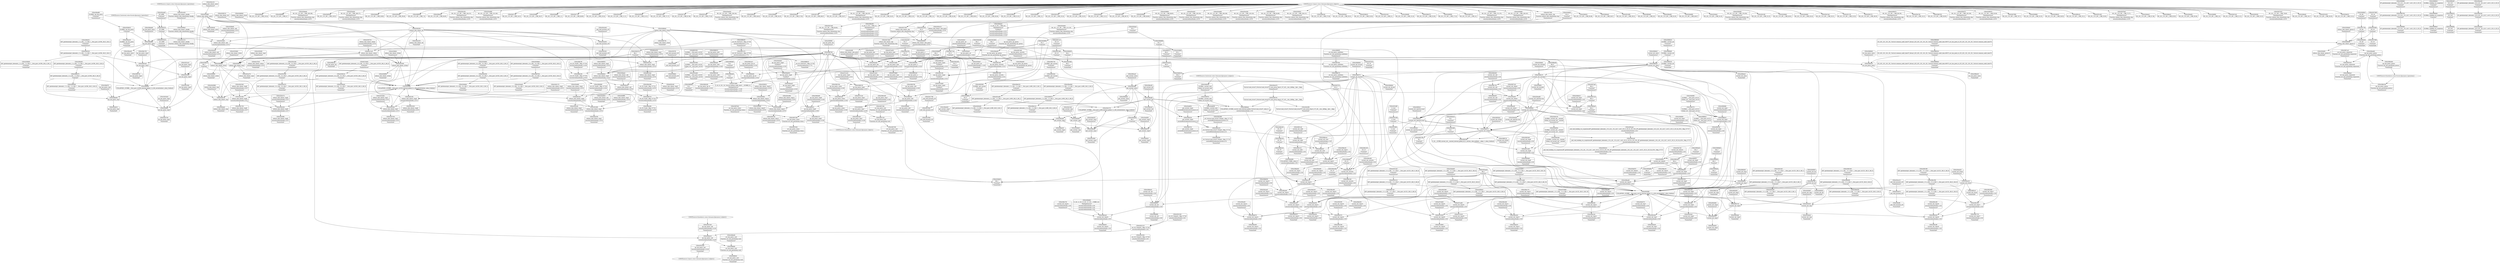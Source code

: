 digraph {
	CE0x506e7a0 [shape=record,shape=Mrecord,label="{CE0x506e7a0|ipc_has_perm:_tmp2|*SummSink*}"]
	CE0x5080db0 [shape=record,shape=Mrecord,label="{CE0x5080db0|i8_4|*Constant*|*SummSource*}"]
	CE0x5081df0 [shape=record,shape=Mrecord,label="{CE0x5081df0|current_sid:_tmp18|security/selinux/hooks.c,218|*SummSink*}"]
	CE0x508c100 [shape=record,shape=Mrecord,label="{CE0x508c100|i32_22|*Constant*|*SummSource*}"]
	CE0x66ce020 [shape=record,shape=Mrecord,label="{CE0x66ce020|selinux_shm_shmat:_tmp2|security/selinux/hooks.c,5374|*SummSource*}"]
	CE0x50434e0 [shape=record,shape=Mrecord,label="{CE0x50434e0|ipc_has_perm:_tmp1|*SummSource*}"]
	CE0x504bf50 [shape=record,shape=Mrecord,label="{CE0x504bf50|80:_i32,_112:_i8*,_:_CRE_65,66_}"]
	CE0x506d2d0 [shape=record,shape=Mrecord,label="{CE0x506d2d0|current_sid:_call|security/selinux/hooks.c,218|*SummSource*}"]
	CE0x50825b0 [shape=record,shape=Mrecord,label="{CE0x50825b0|GLOBAL:_get_current|*Constant*}"]
	CE0x5049ff0 [shape=record,shape=Mrecord,label="{CE0x5049ff0|selinux_shm_shmat:_tmp5|security/selinux/hooks.c,5374|*SummSource*}"]
	CE0x5044510 [shape=record,shape=Mrecord,label="{CE0x5044510|i64_1|*Constant*}"]
	CE0x505ec10 [shape=record,shape=Mrecord,label="{CE0x505ec10|_call_void_mcount()_#3|*SummSource*}"]
	CE0x5046f90 [shape=record,shape=Mrecord,label="{CE0x5046f90|selinux_shm_shmat:_if.then|*SummSink*}"]
	CE0x5067cf0 [shape=record,shape=Mrecord,label="{CE0x5067cf0|ipc_has_perm:_tmp4|*LoadInst*|security/selinux/hooks.c,5131}"]
	CE0x5099990 [shape=record,shape=Mrecord,label="{CE0x5099990|i8*_getelementptr_inbounds_(_25_x_i8_,_25_x_i8_*_.str3,_i32_0,_i32_0)|*Constant*|*SummSink*}"]
	CE0x508bb20 [shape=record,shape=Mrecord,label="{CE0x508bb20|current_sid:_tmp21|security/selinux/hooks.c,218}"]
	CE0x5099880 [shape=record,shape=Mrecord,label="{CE0x5099880|i8*_getelementptr_inbounds_(_25_x_i8_,_25_x_i8_*_.str3,_i32_0,_i32_0)|*Constant*|*SummSource*}"]
	CE0x503ba10 [shape=record,shape=Mrecord,label="{CE0x503ba10|selinux_shm_shmat:_call|security/selinux/hooks.c,5379}"]
	CE0x504b4a0 [shape=record,shape=Mrecord,label="{CE0x504b4a0|80:_i32,_112:_i8*,_:_CRE_56,57_}"]
	CE0x506abd0 [shape=record,shape=Mrecord,label="{CE0x506abd0|ipc_has_perm:_entry|*SummSource*}"]
	CE0x5092610 [shape=record,shape=Mrecord,label="{CE0x5092610|i8_1|*Constant*|*SummSource*}"]
	CE0x50515b0 [shape=record,shape=Mrecord,label="{CE0x50515b0|current_sid:_tmp8|security/selinux/hooks.c,218}"]
	CE0x5031d90 [shape=record,shape=Mrecord,label="{CE0x5031d90|80:_i32,_112:_i8*,_:_CRE_30,31_}"]
	CE0x508bfd0 [shape=record,shape=Mrecord,label="{CE0x508bfd0|i32_22|*Constant*}"]
	CE0x5060a60 [shape=record,shape=Mrecord,label="{CE0x5060a60|80:_i32,_112:_i8*,_:_CRE_8,9_}"]
	CE0x504a160 [shape=record,shape=Mrecord,label="{CE0x504a160|selinux_shm_shmat:_tmp5|security/selinux/hooks.c,5374|*SummSink*}"]
	CE0x504ba90 [shape=record,shape=Mrecord,label="{CE0x504ba90|80:_i32,_112:_i8*,_:_CRE_61,62_}"]
	CE0x50684c0 [shape=record,shape=Mrecord,label="{CE0x50684c0|current_sid:_tmp1}"]
	CE0x5067510 [shape=record,shape=Mrecord,label="{CE0x5067510|i64_3|*Constant*}"]
	CE0x506ba60 [shape=record,shape=Mrecord,label="{CE0x506ba60|current_sid:_tmp10|security/selinux/hooks.c,218}"]
	CE0x5044d90 [shape=record,shape=Mrecord,label="{CE0x5044d90|80:_i32,_112:_i8*,_:_CRE_46,47_}"]
	CE0x5049d30 [shape=record,shape=Mrecord,label="{CE0x5049d30|i64_2|*Constant*}"]
	CE0x508e5a0 [shape=record,shape=Mrecord,label="{CE0x508e5a0|current_sid:_tmp24|security/selinux/hooks.c,220}"]
	CE0x504aac0 [shape=record,shape=Mrecord,label="{CE0x504aac0|ipc_has_perm:_tmp6|*LoadInst*|security/selinux/hooks.c,5134|*SummSink*}"]
	CE0x508bc50 [shape=record,shape=Mrecord,label="{CE0x508bc50|current_sid:_tmp21|security/selinux/hooks.c,218|*SummSource*}"]
	CE0x5087280 [shape=record,shape=Mrecord,label="{CE0x5087280|avc_has_perm:_tsid|Function::avc_has_perm&Arg::tsid::|*SummSource*}"]
	CE0x506d640 [shape=record,shape=Mrecord,label="{CE0x506d640|current_sid:_do.end|*SummSource*}"]
	CE0x5040470 [shape=record,shape=Mrecord,label="{CE0x5040470|get_current:_tmp3}"]
	CE0x5058ee0 [shape=record,shape=Mrecord,label="{CE0x5058ee0|80:_i32,_112:_i8*,_:_CRE_41,42_}"]
	CE0x503b0d0 [shape=record,shape=Mrecord,label="{CE0x503b0d0|80:_i32,_112:_i8*,_:_CRE_176,184_|*MultipleSource*|Function::selinux_shm_shmat&Arg::shp::|security/selinux/hooks.c,5379}"]
	CE0x5067c10 [shape=record,shape=Mrecord,label="{CE0x5067c10|i32_10|*Constant*|*SummSource*}"]
	CE0x506e930 [shape=record,shape=Mrecord,label="{CE0x506e930|current_sid:_call|security/selinux/hooks.c,218|*SummSink*}"]
	CE0x5082d80 [shape=record,shape=Mrecord,label="{CE0x5082d80|_ret_%struct.task_struct*_%tmp4,_!dbg_!27714|./arch/x86/include/asm/current.h,14|*SummSource*}"]
	CE0x50414f0 [shape=record,shape=Mrecord,label="{CE0x50414f0|80:_i32,_112:_i8*,_:_CRE_22,23_}"]
	CE0x505b600 [shape=record,shape=Mrecord,label="{CE0x505b600|current_sid:_tobool1|security/selinux/hooks.c,218}"]
	CE0x5087b50 [shape=record,shape=Mrecord,label="{CE0x5087b50|avc_has_perm:_requested|Function::avc_has_perm&Arg::requested::}"]
	CE0x508c540 [shape=record,shape=Mrecord,label="{CE0x508c540|current_sid:_security|security/selinux/hooks.c,218|*SummSink*}"]
	CE0x5039540 [shape=record,shape=Mrecord,label="{CE0x5039540|selinux_shm_shmat:_entry|*SummSink*}"]
	CE0x5084c20 [shape=record,shape=Mrecord,label="{CE0x5084c20|avc_has_perm:_entry}"]
	CE0x50996e0 [shape=record,shape=Mrecord,label="{CE0x50996e0|GLOBAL:_lockdep_rcu_suspicious|*Constant*|*SummSink*}"]
	CE0x506ed40 [shape=record,shape=Mrecord,label="{CE0x506ed40|get_current:_tmp2}"]
	CE0x504cd70 [shape=record,shape=Mrecord,label="{CE0x504cd70|%struct.task_struct*_(%struct.task_struct**)*_asm_movq_%gs:$_1:P_,$0_,_r,im,_dirflag_,_fpsr_,_flags_|*SummSource*}"]
	CE0x5082310 [shape=record,shape=Mrecord,label="{CE0x5082310|current_sid:_call4|security/selinux/hooks.c,218|*SummSink*}"]
	CE0x5058db0 [shape=record,shape=Mrecord,label="{CE0x5058db0|80:_i32,_112:_i8*,_:_CRE_40,41_}"]
	CE0x504a9a0 [shape=record,shape=Mrecord,label="{CE0x504a9a0|ipc_has_perm:_tmp6|*LoadInst*|security/selinux/hooks.c,5134|*SummSource*}"]
	CE0x505e810 [shape=record,shape=Mrecord,label="{CE0x505e810|ipc_has_perm:_tmp|*SummSink*}"]
	CE0x5056270 [shape=record,shape=Mrecord,label="{CE0x5056270|selinux_shm_shmat:_tmp9|security/selinux/hooks.c,5377|*SummSource*}"]
	CE0x508b450 [shape=record,shape=Mrecord,label="{CE0x508b450|current_sid:_cred|security/selinux/hooks.c,218}"]
	CE0x508ceb0 [shape=record,shape=Mrecord,label="{CE0x508ceb0|current_sid:_tmp23|security/selinux/hooks.c,218}"]
	CE0x507da40 [shape=record,shape=Mrecord,label="{CE0x507da40|ipc_has_perm:_tmp4|*LoadInst*|security/selinux/hooks.c,5131|*SummSink*}"]
	CE0x503f490 [shape=record,shape=Mrecord,label="{CE0x503f490|selinux_shm_shmat:_tmp10|security/selinux/hooks.c,5379|*SummSink*}"]
	CE0x5039750 [shape=record,shape=Mrecord,label="{CE0x5039750|selinux_shm_shmat:_tobool|security/selinux/hooks.c,5374|*SummSource*}"]
	CE0x5090cb0 [shape=record,shape=Mrecord,label="{CE0x5090cb0|i64_4|*Constant*|*SummSource*}"]
	CE0x5099ac0 [shape=record,shape=Mrecord,label="{CE0x5099ac0|i32_218|*Constant*}"]
	CE0x5085ee0 [shape=record,shape=Mrecord,label="{CE0x5085ee0|ipc_has_perm:_call2|security/selinux/hooks.c,5136}"]
	CE0x505fdc0 [shape=record,shape=Mrecord,label="{CE0x505fdc0|ipc_has_perm:_ad|security/selinux/hooks.c, 5128|*SummSink*}"]
	CE0x50549c0 [shape=record,shape=Mrecord,label="{CE0x50549c0|current_sid:_tmp|*SummSink*}"]
	CE0x508c300 [shape=record,shape=Mrecord,label="{CE0x508c300|i32_22|*Constant*|*SummSink*}"]
	CE0x50448d0 [shape=record,shape=Mrecord,label="{CE0x50448d0|80:_i32,_112:_i8*,_:_CRE_42,43_}"]
	CE0x5049e10 [shape=record,shape=Mrecord,label="{CE0x5049e10|current_sid:_tmp4|security/selinux/hooks.c,218|*SummSource*}"]
	CE0x5092b10 [shape=record,shape=Mrecord,label="{CE0x5092b10|_call_void_lockdep_rcu_suspicious(i8*_getelementptr_inbounds_(_25_x_i8_,_25_x_i8_*_.str3,_i32_0,_i32_0),_i32_218,_i8*_getelementptr_inbounds_(_45_x_i8_,_45_x_i8_*_.str12,_i32_0,_i32_0))_#10,_!dbg_!27727|security/selinux/hooks.c,218|*SummSink*}"]
	CE0x6f919a0 [shape=record,shape=Mrecord,label="{CE0x6f919a0|selinux_shm_shmat:_tmp2|security/selinux/hooks.c,5374|*SummSink*}"]
	CE0x5049ca0 [shape=record,shape=Mrecord,label="{CE0x5049ca0|i64_3|*Constant*|*SummSink*}"]
	CE0x509a4b0 [shape=record,shape=Mrecord,label="{CE0x509a4b0|i8*_getelementptr_inbounds_(_45_x_i8_,_45_x_i8_*_.str12,_i32_0,_i32_0)|*Constant*|*SummSink*}"]
	CE0x50412a0 [shape=record,shape=Mrecord,label="{CE0x50412a0|80:_i32,_112:_i8*,_:_CRE_20,21_}"]
	CE0x503f120 [shape=record,shape=Mrecord,label="{CE0x503f120|i32_4096|*Constant*}"]
	CE0x507d0d0 [shape=record,shape=Mrecord,label="{CE0x507d0d0|i64*_getelementptr_inbounds_(_11_x_i64_,_11_x_i64_*___llvm_gcov_ctr125,_i64_0,_i64_10)|*Constant*|*SummSink*}"]
	CE0x5054aa0 [shape=record,shape=Mrecord,label="{CE0x5054aa0|i64_1|*Constant*}"]
	CE0x50687a0 [shape=record,shape=Mrecord,label="{CE0x50687a0|current_sid:_tmp1|*SummSink*}"]
	CE0x5054a30 [shape=record,shape=Mrecord,label="{CE0x5054a30|i64*_getelementptr_inbounds_(_11_x_i64_,_11_x_i64_*___llvm_gcov_ctr125,_i64_0,_i64_1)|*Constant*|*SummSink*}"]
	CE0x5040000 [shape=record,shape=Mrecord,label="{CE0x5040000|GLOBAL:_current_sid.__warned|Global_var:current_sid.__warned}"]
	CE0x504ca30 [shape=record,shape=Mrecord,label="{CE0x504ca30|current_sid:_tmp15|security/selinux/hooks.c,218}"]
	CE0x508ece0 [shape=record,shape=Mrecord,label="{CE0x508ece0|get_current:_bb|*SummSink*}"]
	CE0x50845f0 [shape=record,shape=Mrecord,label="{CE0x50845f0|ipc_has_perm:_sid1|security/selinux/hooks.c,5136}"]
	CE0x50819b0 [shape=record,shape=Mrecord,label="{CE0x50819b0|current_sid:_tmp19|security/selinux/hooks.c,218|*SummSource*}"]
	CE0x50317f0 [shape=record,shape=Mrecord,label="{CE0x50317f0|80:_i32,_112:_i8*,_:_CRE_25,26_}"]
	CE0x506aa20 [shape=record,shape=Mrecord,label="{CE0x506aa20|GLOBAL:_ipc_has_perm|*Constant*|*SummSink*}"]
	CE0x5038f40 [shape=record,shape=Mrecord,label="{CE0x5038f40|selinux_shm_shmat:_if.then|*SummSource*}"]
	CE0x50674a0 [shape=record,shape=Mrecord,label="{CE0x50674a0|i64_3|*Constant*|*SummSource*}"]
	CE0x506d500 [shape=record,shape=Mrecord,label="{CE0x506d500|i64*_getelementptr_inbounds_(_11_x_i64_,_11_x_i64_*___llvm_gcov_ctr125,_i64_0,_i64_0)|*Constant*|*SummSink*}"]
	CE0x5045b40 [shape=record,shape=Mrecord,label="{CE0x5045b40|i64*_getelementptr_inbounds_(_2_x_i64_,_2_x_i64_*___llvm_gcov_ctr98,_i64_0,_i64_1)|*Constant*|*SummSink*}"]
	CE0x5033110 [shape=record,shape=Mrecord,label="{CE0x5033110|i64*_getelementptr_inbounds_(_11_x_i64_,_11_x_i64_*___llvm_gcov_ctr125,_i64_0,_i64_8)|*Constant*}"]
	CE0x506c5d0 [shape=record,shape=Mrecord,label="{CE0x506c5d0|current_sid:_tmp12|security/selinux/hooks.c,218|*SummSource*}"]
	CE0x505c510 [shape=record,shape=Mrecord,label="{CE0x505c510|selinux_shm_shmat:_shmflg|Function::selinux_shm_shmat&Arg::shmflg::|*SummSink*}"]
	CE0x5068dc0 [shape=record,shape=Mrecord,label="{CE0x5068dc0|current_sid:_entry|*SummSource*}"]
	CE0x506d570 [shape=record,shape=Mrecord,label="{CE0x506d570|current_sid:_do.end}"]
	CE0x503f190 [shape=record,shape=Mrecord,label="{CE0x503f190|_call_void_mcount()_#3|*SummSink*}"]
	CE0x50689d0 [shape=record,shape=Mrecord,label="{CE0x50689d0|GLOBAL:_current_sid|*Constant*}"]
	CE0x5059170 [shape=record,shape=Mrecord,label="{CE0x5059170|80:_i32,_112:_i8*,_:_CRE_49,50_}"]
	CE0x5040a70 [shape=record,shape=Mrecord,label="{CE0x5040a70|current_sid:_do.body}"]
	CE0x503f8e0 [shape=record,shape=Mrecord,label="{CE0x503f8e0|_call_void_mcount()_#3|*SummSink*}"]
	CE0x503fb70 [shape=record,shape=Mrecord,label="{CE0x503fb70|i64_1|*Constant*}"]
	CE0x5039b70 [shape=record,shape=Mrecord,label="{CE0x5039b70|80:_i32,_112:_i8*,_:_CRE_96,100_|*MultipleSource*|Function::selinux_shm_shmat&Arg::shp::|security/selinux/hooks.c,5379}"]
	CE0x503daa0 [shape=record,shape=Mrecord,label="{CE0x503daa0|i64*_getelementptr_inbounds_(_6_x_i64_,_6_x_i64_*___llvm_gcov_ctr316,_i64_0,_i64_0)|*Constant*|*SummSink*}"]
	CE0x5085200 [shape=record,shape=Mrecord,label="{CE0x5085200|ipc_has_perm:_tmp7|security/selinux/hooks.c,5136|*SummSource*}"]
	CE0x505c080 [shape=record,shape=Mrecord,label="{CE0x505c080|selinux_shm_shmat:_tmp11|security/selinux/hooks.c,5379|*SummSource*}"]
	CE0x506a8f0 [shape=record,shape=Mrecord,label="{CE0x506a8f0|GLOBAL:_ipc_has_perm|*Constant*|*SummSource*}"]
	CE0x503f420 [shape=record,shape=Mrecord,label="{CE0x503f420|selinux_shm_shmat:_tmp10|security/selinux/hooks.c,5379|*SummSource*}"]
	CE0x503f6f0 [shape=record,shape=Mrecord,label="{CE0x503f6f0|_call_void_mcount()_#3}"]
	CE0x506ee20 [shape=record,shape=Mrecord,label="{CE0x506ee20|get_current:_tmp2|*SummSink*}"]
	CE0x503e740 [shape=record,shape=Mrecord,label="{CE0x503e740|80:_i32,_112:_i8*,_:_CRE_14,15_}"]
	CE0x504b700 [shape=record,shape=Mrecord,label="{CE0x504b700|80:_i32,_112:_i8*,_:_CRE_58,59_}"]
	CE0x503b470 [shape=record,shape=Mrecord,label="{CE0x503b470|80:_i32,_112:_i8*,_:_CRE_192,200_|*MultipleSource*|Function::selinux_shm_shmat&Arg::shp::|security/selinux/hooks.c,5379}"]
	CE0x63f2ce0 [shape=record,shape=Mrecord,label="{CE0x63f2ce0|selinux_shm_shmat:_tmp4|security/selinux/hooks.c,5374}"]
	CE0x506ef50 [shape=record,shape=Mrecord,label="{CE0x506ef50|i64*_getelementptr_inbounds_(_2_x_i64_,_2_x_i64_*___llvm_gcov_ctr294,_i64_0,_i64_1)|*Constant*|*SummSource*}"]
	CE0x50812f0 [shape=record,shape=Mrecord,label="{CE0x50812f0|current_sid:_tmp17|security/selinux/hooks.c,218}"]
	CE0x5039970 [shape=record,shape=Mrecord,label="{CE0x5039970|80:_i32,_112:_i8*,_:_CRE_92,96_|*MultipleSource*|Function::selinux_shm_shmat&Arg::shp::|security/selinux/hooks.c,5379}"]
	CE0x5040530 [shape=record,shape=Mrecord,label="{CE0x5040530|i64*_getelementptr_inbounds_(_2_x_i64_,_2_x_i64_*___llvm_gcov_ctr294,_i64_0,_i64_1)|*Constant*}"]
	CE0x5047980 [shape=record,shape=Mrecord,label="{CE0x5047980|80:_i32,_112:_i8*,_:_CRE_70,71_}"]
	CE0x5039070 [shape=record,shape=Mrecord,label="{CE0x5039070|selinux_shm_shmat:_tmp1}"]
	CE0x5099c60 [shape=record,shape=Mrecord,label="{CE0x5099c60|i32_218|*Constant*|*SummSource*}"]
	CE0x5080c60 [shape=record,shape=Mrecord,label="{CE0x5080c60|i8_4|*Constant*}"]
	CE0x5088610 [shape=record,shape=Mrecord,label="{CE0x5088610|_ret_i32_%retval.0,_!dbg_!27728|security/selinux/avc.c,775|*SummSink*}"]
	CE0x506c9b0 [shape=record,shape=Mrecord,label="{CE0x506c9b0|current_sid:_tmp3|*SummSource*}"]
	CE0x5046650 [shape=record,shape=Mrecord,label="{CE0x5046650|selinux_shm_shmat:_tmp3|security/selinux/hooks.c,5374|*SummSource*}"]
	CE0x5092780 [shape=record,shape=Mrecord,label="{CE0x5092780|i8_1|*Constant*|*SummSink*}"]
	CE0x5032df0 [shape=record,shape=Mrecord,label="{CE0x5032df0|i1_true|*Constant*|*SummSource*}"]
	CE0x506dcf0 [shape=record,shape=Mrecord,label="{CE0x506dcf0|i64*_getelementptr_inbounds_(_2_x_i64_,_2_x_i64_*___llvm_gcov_ctr294,_i64_0,_i64_0)|*Constant*|*SummSource*}"]
	CE0x507d4d0 [shape=record,shape=Mrecord,label="{CE0x507d4d0|current_sid:_tmp20|security/selinux/hooks.c,218|*SummSource*}"]
	CE0x5038980 [shape=record,shape=Mrecord,label="{CE0x5038980|80:_i32,_112:_i8*,_:_CRE_32,33_}"]
	CE0x6ce7a20 [shape=record,shape=Mrecord,label="{CE0x6ce7a20|selinux_shm_shmat:_tobool|security/selinux/hooks.c,5374}"]
	CE0x50853e0 [shape=record,shape=Mrecord,label="{CE0x50853e0|ipc_has_perm:_tmp7|security/selinux/hooks.c,5136|*SummSink*}"]
	CE0x506de90 [shape=record,shape=Mrecord,label="{CE0x506de90|ipc_has_perm:_tmp}"]
	CE0x5058b50 [shape=record,shape=Mrecord,label="{CE0x5058b50|80:_i32,_112:_i8*,_:_CRE_38,39_}"]
	CE0x5060cc0 [shape=record,shape=Mrecord,label="{CE0x5060cc0|80:_i32,_112:_i8*,_:_CRE_10,11_}"]
	CE0x63f2c00 [shape=record,shape=Mrecord,label="{CE0x63f2c00|selinux_shm_shmat:_tmp3|security/selinux/hooks.c,5374|*SummSink*}"]
	CE0x5087830 [shape=record,shape=Mrecord,label="{CE0x5087830|avc_has_perm:_tclass|Function::avc_has_perm&Arg::tclass::|*SummSink*}"]
	CE0x5068ce0 [shape=record,shape=Mrecord,label="{CE0x5068ce0|current_sid:_entry}"]
	CE0x50829b0 [shape=record,shape=Mrecord,label="{CE0x50829b0|get_current:_entry}"]
	CE0x5092260 [shape=record,shape=Mrecord,label="{CE0x5092260|current_sid:_tmp16|security/selinux/hooks.c,218|*SummSink*}"]
	CE0x506b960 [shape=record,shape=Mrecord,label="{CE0x506b960|_ret_i32_%call2,_!dbg_!27728|security/selinux/hooks.c,5136|*SummSink*}"]
	CE0x505feb0 [shape=record,shape=Mrecord,label="{CE0x505feb0|current_sid:_do.body|*SummSource*}"]
	CE0x5031c60 [shape=record,shape=Mrecord,label="{CE0x5031c60|80:_i32,_112:_i8*,_:_CRE_29,30_}"]
	CE0x5042730 [shape=record,shape=Mrecord,label="{CE0x5042730|selinux_shm_shmat:_tmp8|security/selinux/hooks.c,5377|*SummSink*}"]
	CE0x506b3b0 [shape=record,shape=Mrecord,label="{CE0x506b3b0|ipc_has_perm:_perms|Function::ipc_has_perm&Arg::perms::|*SummSink*}"]
	CE0x5047be0 [shape=record,shape=Mrecord,label="{CE0x5047be0|80:_i32,_112:_i8*,_:_CRE_72,73_|*MultipleSource*|Function::selinux_shm_shmat&Arg::shp::|security/selinux/hooks.c,5379}"]
	CE0x5044ec0 [shape=record,shape=Mrecord,label="{CE0x5044ec0|80:_i32,_112:_i8*,_:_CRE_47,48_}"]
	CE0x5040780 [shape=record,shape=Mrecord,label="{CE0x5040780|current_sid:_bb}"]
	CE0x50331d0 [shape=record,shape=Mrecord,label="{CE0x50331d0|i64*_getelementptr_inbounds_(_11_x_i64_,_11_x_i64_*___llvm_gcov_ctr125,_i64_0,_i64_8)|*Constant*|*SummSource*}"]
	CE0x5035340 [shape=record,shape=Mrecord,label="{CE0x5035340|selinux_shm_shmat:_tmp7|security/selinux/hooks.c,5375}"]
	CE0x505f390 [shape=record,shape=Mrecord,label="{CE0x505f390|COLLAPSED:_GCMRE___llvm_gcov_ctr125_internal_global_11_x_i64_zeroinitializer:_elem_0:default:}"]
	CE0x506c2e0 [shape=record,shape=Mrecord,label="{CE0x506c2e0|current_sid:_tmp11|security/selinux/hooks.c,218|*SummSink*}"]
	CE0x50430d0 [shape=record,shape=Mrecord,label="{CE0x50430d0|i64*_getelementptr_inbounds_(_11_x_i64_,_11_x_i64_*___llvm_gcov_ctr125,_i64_0,_i64_1)|*Constant*}"]
	CE0x5087590 [shape=record,shape=Mrecord,label="{CE0x5087590|avc_has_perm:_tclass|Function::avc_has_perm&Arg::tclass::}"]
	CE0x504bbc0 [shape=record,shape=Mrecord,label="{CE0x504bbc0|80:_i32,_112:_i8*,_:_CRE_62,63_}"]
	CE0x506f320 [shape=record,shape=Mrecord,label="{CE0x506f320|current_sid:_land.lhs.true2}"]
	CE0x50322b0 [shape=record,shape=Mrecord,label="{CE0x50322b0|ipc_has_perm:_call|security/selinux/hooks.c,5129|*SummSink*}"]
	CE0x5090080 [shape=record,shape=Mrecord,label="{CE0x5090080|current_sid:_tmp5|security/selinux/hooks.c,218|*SummSource*}"]
	CE0x5044a00 [shape=record,shape=Mrecord,label="{CE0x5044a00|80:_i32,_112:_i8*,_:_CRE_43,44_}"]
	CE0x507ef90 [shape=record,shape=Mrecord,label="{CE0x507ef90|0:_i8,_8:_i32,_24:_%struct.selinux_audit_data*,_:_SCMRE_0,1_|*MultipleSource*|security/selinux/hooks.c, 5128|security/selinux/hooks.c,5133}"]
	CE0x5082020 [shape=record,shape=Mrecord,label="{CE0x5082020|current_sid:_call4|security/selinux/hooks.c,218}"]
	CE0x5060400 [shape=record,shape=Mrecord,label="{CE0x5060400|i64*_getelementptr_inbounds_(_2_x_i64_,_2_x_i64_*___llvm_gcov_ctr294,_i64_0,_i64_0)|*Constant*|*SummSink*}"]
	CE0x50821a0 [shape=record,shape=Mrecord,label="{CE0x50821a0|current_sid:_call4|security/selinux/hooks.c,218|*SummSource*}"]
	CE0x5091020 [shape=record,shape=Mrecord,label="{CE0x5091020|current_sid:_tmp9|security/selinux/hooks.c,218|*SummSink*}"]
	CE0x6524de0 [shape=record,shape=Mrecord,label="{CE0x6524de0|i64*_getelementptr_inbounds_(_6_x_i64_,_6_x_i64_*___llvm_gcov_ctr316,_i64_0,_i64_0)|*Constant*|*SummSource*}"]
	CE0x505b740 [shape=record,shape=Mrecord,label="{CE0x505b740|current_sid:_tobool1|security/selinux/hooks.c,218|*SummSource*}"]
	CE0x5049da0 [shape=record,shape=Mrecord,label="{CE0x5049da0|current_sid:_tmp4|security/selinux/hooks.c,218}"]
	CE0x5056100 [shape=record,shape=Mrecord,label="{CE0x5056100|selinux_shm_shmat:_tmp9|security/selinux/hooks.c,5377}"]
	CE0x5056b60 [shape=record,shape=Mrecord,label="{CE0x5056b60|i64_2|*Constant*}"]
	CE0x5041940 [shape=record,shape=Mrecord,label="{CE0x5041940|GLOBAL:___llvm_gcov_ctr316|Global_var:__llvm_gcov_ctr316}"]
	"CONST[source:0(mediator),value:2(dynamic)][purpose:{object}]"
	CE0x508c890 [shape=record,shape=Mrecord,label="{CE0x508c890|COLLAPSED:_CMRE:_elem_0::|security/selinux/hooks.c,218}"]
	CE0x5033740 [shape=record,shape=Mrecord,label="{CE0x5033740|selinux_shm_shmat:_tmp7|security/selinux/hooks.c,5375|*SummSink*}"]
	CE0x5046730 [shape=record,shape=Mrecord,label="{CE0x5046730|selinux_shm_shmat:_if.end|*SummSink*}"]
	CE0x50488f0 [shape=record,shape=Mrecord,label="{CE0x50488f0|80:_i32,_112:_i8*,_:_CRE_5,6_}"]
	CE0x508b4c0 [shape=record,shape=Mrecord,label="{CE0x508b4c0|current_sid:_sid|security/selinux/hooks.c,220|*SummSource*}"]
	CE0x504eb40 [shape=record,shape=Mrecord,label="{CE0x504eb40|current_sid:_land.lhs.true|*SummSink*}"]
	CE0x50647a0 [shape=record,shape=Mrecord,label="{CE0x50647a0|i64*_getelementptr_inbounds_(_11_x_i64_,_11_x_i64_*___llvm_gcov_ctr125,_i64_0,_i64_8)|*Constant*|*SummSink*}"]
	CE0x5040260 [shape=record,shape=Mrecord,label="{CE0x5040260|GLOBAL:_current_sid.__warned|Global_var:current_sid.__warned|*SummSink*}"]
	CE0x5086e90 [shape=record,shape=Mrecord,label="{CE0x5086e90|avc_has_perm:_ssid|Function::avc_has_perm&Arg::ssid::|*SummSource*}"]
	CE0x5053c60 [shape=record,shape=Mrecord,label="{CE0x5053c60|selinux_shm_shmat:_if.then}"]
	CE0x505d6b0 [shape=record,shape=Mrecord,label="{CE0x505d6b0|i64*_getelementptr_inbounds_(_6_x_i64_,_6_x_i64_*___llvm_gcov_ctr316,_i64_0,_i64_3)|*Constant*|*SummSource*}"]
	CE0x5060090 [shape=record,shape=Mrecord,label="{CE0x5060090|i64*_getelementptr_inbounds_(_11_x_i64_,_11_x_i64_*___llvm_gcov_ctr125,_i64_0,_i64_0)|*Constant*}"]
	CE0x50413c0 [shape=record,shape=Mrecord,label="{CE0x50413c0|80:_i32,_112:_i8*,_:_CRE_21,22_}"]
	CE0x505eb70 [shape=record,shape=Mrecord,label="{CE0x505eb70|_call_void_mcount()_#3}"]
	CE0x5083ce0 [shape=record,shape=Mrecord,label="{CE0x5083ce0|ipc_has_perm:_u|security/selinux/hooks.c,5134|*SummSink*}"]
	CE0x503b810 [shape=record,shape=Mrecord,label="{CE0x503b810|GLOBAL:_ipc_has_perm|*Constant*}"]
	CE0x5059500 [shape=record,shape=Mrecord,label="{CE0x5059500|80:_i32,_112:_i8*,_:_CRE_52,53_}"]
	CE0x5036130 [shape=record,shape=Mrecord,label="{CE0x5036130|selinux_shm_shmat:_tmp}"]
	CE0x5064af0 [shape=record,shape=Mrecord,label="{CE0x5064af0|current_sid:_tmp14|security/selinux/hooks.c,218|*SummSource*}"]
	"CONST[source:2(external),value:0(static)][purpose:{operation}]"
	CE0x5088270 [shape=record,shape=Mrecord,label="{CE0x5088270|avc_has_perm:_auditdata|Function::avc_has_perm&Arg::auditdata::|*SummSink*}"]
	CE0x5046db0 [shape=record,shape=Mrecord,label="{CE0x5046db0|selinux_shm_shmat:_if.else}"]
	CE0x506c910 [shape=record,shape=Mrecord,label="{CE0x506c910|current_sid:_tmp3}"]
	CE0x5068130 [shape=record,shape=Mrecord,label="{CE0x5068130|ipc_has_perm:_tmp5|security/selinux/hooks.c,5131}"]
	CE0x50574b0 [shape=record,shape=Mrecord,label="{CE0x50574b0|selinux_shm_shmat:_shp|Function::selinux_shm_shmat&Arg::shp::|*SummSink*}"]
	CE0x5047d10 [shape=record,shape=Mrecord,label="{CE0x5047d10|80:_i32,_112:_i8*,_:_CRE_76,80_|*MultipleSource*|Function::selinux_shm_shmat&Arg::shp::|security/selinux/hooks.c,5379}"]
	CE0x5048ed0 [shape=record,shape=Mrecord,label="{CE0x5048ed0|80:_i32,_112:_i8*,_:_CRE_16,17_}"]
	CE0x5031b30 [shape=record,shape=Mrecord,label="{CE0x5031b30|80:_i32,_112:_i8*,_:_CRE_28,29_}"]
	CE0x508c410 [shape=record,shape=Mrecord,label="{CE0x508c410|current_sid:_security|security/selinux/hooks.c,218}"]
	CE0x503e610 [shape=record,shape=Mrecord,label="{CE0x503e610|80:_i32,_112:_i8*,_:_CRE_13,14_}"]
	CE0x5038ab0 [shape=record,shape=Mrecord,label="{CE0x5038ab0|80:_i32,_112:_i8*,_:_CRE_33,34_}"]
	CE0x5087a70 [shape=record,shape=Mrecord,label="{CE0x5087a70|_ret_i32_%retval.0,_!dbg_!27728|security/selinux/avc.c,775}"]
	CE0x5099400 [shape=record,shape=Mrecord,label="{CE0x5099400|GLOBAL:_lockdep_rcu_suspicious|*Constant*}"]
	CE0x50a6e20 [shape=record,shape=Mrecord,label="{CE0x50a6e20|get_current:_tmp1|*SummSource*}"]
	CE0x5060800 [shape=record,shape=Mrecord,label="{CE0x5060800|80:_i32,_112:_i8*,_:_CRE_6,7_}"]
	CE0x50841a0 [shape=record,shape=Mrecord,label="{CE0x50841a0|ipc_has_perm:_ipc_id|security/selinux/hooks.c,5134|*SummSource*}"]
	CE0x50842d0 [shape=record,shape=Mrecord,label="{CE0x50842d0|ipc_has_perm:_ipc_id|security/selinux/hooks.c,5134|*SummSink*}"]
	CE0x5090e20 [shape=record,shape=Mrecord,label="{CE0x5090e20|current_sid:_tmp9|security/selinux/hooks.c,218}"]
	CE0x505faa0 [shape=record,shape=Mrecord,label="{CE0x505faa0|i32_1|*Constant*|*SummSource*}"]
	CE0x506e730 [shape=record,shape=Mrecord,label="{CE0x506e730|ipc_has_perm:_tmp2|*SummSource*}"]
	CE0x5046ba0 [shape=record,shape=Mrecord,label="{CE0x5046ba0|selinux_shm_shmat:_if.end}"]
	CE0x503e120 [shape=record,shape=Mrecord,label="{CE0x503e120|selinux_shm_shmat:_entry|*SummSource*}"]
	CE0x5068c30 [shape=record,shape=Mrecord,label="{CE0x5068c30|GLOBAL:_current_sid|*Constant*|*SummSink*}"]
	CE0x503b640 [shape=record,shape=Mrecord,label="{CE0x503b640|80:_i32,_112:_i8*,_:_CRE_200,208_|*MultipleSource*|Function::selinux_shm_shmat&Arg::shp::|security/selinux/hooks.c,5379}"]
	CE0x504f020 [shape=record,shape=Mrecord,label="{CE0x504f020|GLOBAL:_current_task|Global_var:current_task}"]
	CE0x505ae40 [shape=record,shape=Mrecord,label="{CE0x505ae40|i32_4096|*Constant*|*SummSource*}"]
	CE0x50677a0 [shape=record,shape=Mrecord,label="{CE0x50677a0|i32_0|*Constant*}"]
	CE0x50810f0 [shape=record,shape=Mrecord,label="{CE0x50810f0|i64*_getelementptr_inbounds_(_11_x_i64_,_11_x_i64_*___llvm_gcov_ctr125,_i64_0,_i64_9)|*Constant*|*SummSource*}"]
	CE0x5049260 [shape=record,shape=Mrecord,label="{CE0x5049260|80:_i32,_112:_i8*,_:_CRE_19,20_}"]
	CE0x5090b40 [shape=record,shape=Mrecord,label="{CE0x5090b40|i64_5|*Constant*|*SummSink*}"]
	CE0x5081720 [shape=record,shape=Mrecord,label="{CE0x5081720|current_sid:_tmp17|security/selinux/hooks.c,218|*SummSink*}"]
	CE0x503ad30 [shape=record,shape=Mrecord,label="{CE0x503ad30|80:_i32,_112:_i8*,_:_CRE_168,172_|*MultipleSource*|Function::selinux_shm_shmat&Arg::shp::|security/selinux/hooks.c,5379}"]
	CE0x506a880 [shape=record,shape=Mrecord,label="{CE0x506a880|ipc_has_perm:_entry}"]
	CE0x5099650 [shape=record,shape=Mrecord,label="{CE0x5099650|GLOBAL:_lockdep_rcu_suspicious|*Constant*|*SummSource*}"]
	CE0x505c430 [shape=record,shape=Mrecord,label="{CE0x505c430|selinux_shm_shmat:_shmflg|Function::selinux_shm_shmat&Arg::shmflg::|*SummSource*}"]
	CE0x5092490 [shape=record,shape=Mrecord,label="{CE0x5092490|i8_1|*Constant*}"]
	CE0x50901e0 [shape=record,shape=Mrecord,label="{CE0x50901e0|current_sid:_tmp5|security/selinux/hooks.c,218|*SummSink*}"]
	CE0x5060160 [shape=record,shape=Mrecord,label="{CE0x5060160|i64*_getelementptr_inbounds_(_11_x_i64_,_11_x_i64_*___llvm_gcov_ctr125,_i64_0,_i64_0)|*Constant*|*SummSource*}"]
	CE0x5082ba0 [shape=record,shape=Mrecord,label="{CE0x5082ba0|get_current:_entry|*SummSink*}"]
	CE0x50396a0 [shape=record,shape=Mrecord,label="{CE0x50396a0|selinux_shm_shmat:_shmflg|Function::selinux_shm_shmat&Arg::shmflg::}"]
	CE0x5044fe0 [shape=record,shape=Mrecord,label="{CE0x5044fe0|i64*_getelementptr_inbounds_(_6_x_i64_,_6_x_i64_*___llvm_gcov_ctr316,_i64_0,_i64_3)|*Constant*|*SummSink*}"]
	CE0x5043880 [shape=record,shape=Mrecord,label="{CE0x5043880|i32_1|*Constant*}"]
	CE0x505a450 [shape=record,shape=Mrecord,label="{CE0x505a450|_call_void_mcount()_#3}"]
	CE0x5040930 [shape=record,shape=Mrecord,label="{CE0x5040930|current_sid:_bb|*SummSink*}"]
	CE0x5042540 [shape=record,shape=Mrecord,label="{CE0x5042540|selinux_shm_shmat:_tmp8|security/selinux/hooks.c,5377|*SummSource*}"]
	CE0x504a8a0 [shape=record,shape=Mrecord,label="{CE0x504a8a0|ipc_has_perm:_sid1|security/selinux/hooks.c,5136|*SummSink*}"]
	CE0x5090d80 [shape=record,shape=Mrecord,label="{CE0x5090d80|i64_4|*Constant*|*SummSink*}"]
	CE0x504b830 [shape=record,shape=Mrecord,label="{CE0x504b830|80:_i32,_112:_i8*,_:_CRE_59,60_}"]
	CE0x508cb80 [shape=record,shape=Mrecord,label="{CE0x508cb80|current_sid:_tmp22|security/selinux/hooks.c,218|*SummSource*}"]
	CE0x5033530 [shape=record,shape=Mrecord,label="{CE0x5033530|selinux_shm_shmat:_tmp6|security/selinux/hooks.c,5375|*SummSink*}"]
	CE0x5055240 [shape=record,shape=Mrecord,label="{CE0x5055240|_ret_i32_%tmp24,_!dbg_!27742|security/selinux/hooks.c,220|*SummSource*}"]
	CE0x50830c0 [shape=record,shape=Mrecord,label="{CE0x50830c0|current_sid:_if.then|*SummSource*}"]
	CE0x5081c80 [shape=record,shape=Mrecord,label="{CE0x5081c80|current_sid:_tmp18|security/selinux/hooks.c,218|*SummSource*}"]
	CE0x5055110 [shape=record,shape=Mrecord,label="{CE0x5055110|_ret_i32_%tmp24,_!dbg_!27742|security/selinux/hooks.c,220}"]
	CE0x5040320 [shape=record,shape=Mrecord,label="{CE0x5040320|get_current:_tmp4|./arch/x86/include/asm/current.h,14}"]
	CE0x506d6e0 [shape=record,shape=Mrecord,label="{CE0x506d6e0|current_sid:_do.end|*SummSink*}"]
	CE0x5045e10 [shape=record,shape=Mrecord,label="{CE0x5045e10|selinux_shm_shmat:_shm_perm|security/selinux/hooks.c,5379|*SummSource*}"]
	CE0x50323c0 [shape=record,shape=Mrecord,label="{CE0x50323c0|i32_10|*Constant*|*SummSink*}"]
	CE0x50873f0 [shape=record,shape=Mrecord,label="{CE0x50873f0|avc_has_perm:_tsid|Function::avc_has_perm&Arg::tsid::|*SummSink*}"]
	CE0x505f400 [shape=record,shape=Mrecord,label="{CE0x505f400|current_sid:_tmp|*SummSource*}"]
	CE0x5038210 [shape=record,shape=Mrecord,label="{CE0x5038210|selinux_shm_shmat:_bb|*SummSource*}"]
	CE0x505be10 [shape=record,shape=Mrecord,label="{CE0x505be10|ipc_has_perm:_call|security/selinux/hooks.c,5129}"]
	CE0x5086a30 [shape=record,shape=Mrecord,label="{CE0x5086a30|avc_has_perm:_entry|*SummSink*}"]
	CE0x50abf00 [shape=record,shape=Mrecord,label="{CE0x50abf00|get_current:_tmp3|*SummSource*}"]
	CE0x504a5b0 [shape=record,shape=Mrecord,label="{CE0x504a5b0|ipc_has_perm:_key|security/selinux/hooks.c,5134|*SummSource*}"]
	CE0x504cf90 [shape=record,shape=Mrecord,label="{CE0x504cf90|%struct.task_struct*_(%struct.task_struct**)*_asm_movq_%gs:$_1:P_,$0_,_r,im,_dirflag_,_fpsr_,_flags_|*SummSink*}"]
	CE0x5058c80 [shape=record,shape=Mrecord,label="{CE0x5058c80|80:_i32,_112:_i8*,_:_CRE_39,40_}"]
	CE0x503dfc0 [shape=record,shape=Mrecord,label="{CE0x503dfc0|i64_1|*Constant*|*SummSink*}"]
	CE0x5086df0 [shape=record,shape=Mrecord,label="{CE0x5086df0|avc_has_perm:_ssid|Function::avc_has_perm&Arg::ssid::}"]
	CE0x5085b90 [shape=record,shape=Mrecord,label="{CE0x5085b90|ipc_has_perm:_tmp8|security/selinux/hooks.c,5136|*SummSource*}"]
	CE0x506ea40 [shape=record,shape=Mrecord,label="{CE0x506ea40|current_sid:_tobool|security/selinux/hooks.c,218|*SummSink*}"]
	CE0x504caa0 [shape=record,shape=Mrecord,label="{CE0x504caa0|current_sid:_tmp15|security/selinux/hooks.c,218|*SummSource*}"]
	CE0x503f3b0 [shape=record,shape=Mrecord,label="{CE0x503f3b0|selinux_shm_shmat:_tmp10|security/selinux/hooks.c,5379}"]
	CE0x5090c40 [shape=record,shape=Mrecord,label="{CE0x5090c40|i64_4|*Constant*}"]
	CE0x5060930 [shape=record,shape=Mrecord,label="{CE0x5060930|80:_i32,_112:_i8*,_:_CRE_7,8_}"]
	CE0x50466c0 [shape=record,shape=Mrecord,label="{CE0x50466c0|selinux_shm_shmat:_tmp3|security/selinux/hooks.c,5374}"]
	CE0x506e380 [shape=record,shape=Mrecord,label="{CE0x506e380|_ret_i32_%call,_!dbg_!27724|security/selinux/hooks.c,5379|*SummSource*}"]
	CE0x505d950 [shape=record,shape=Mrecord,label="{CE0x505d950|selinux_shm_shmat:_call|security/selinux/hooks.c,5379|*SummSink*}"]
	CE0x5083990 [shape=record,shape=Mrecord,label="{CE0x5083990|ipc_has_perm:_u|security/selinux/hooks.c,5134}"]
	CE0x504be20 [shape=record,shape=Mrecord,label="{CE0x504be20|80:_i32,_112:_i8*,_:_CRE_64,65_}"]
	CE0x504a2a0 [shape=record,shape=Mrecord,label="{CE0x504a2a0|i32_3|*Constant*|*SummSource*}"]
	CE0x5084c90 [shape=record,shape=Mrecord,label="{CE0x5084c90|0:_i16,_4:_i32,_:_CRE_0,2_|*MultipleSource*|*LoadInst*|security/selinux/hooks.c,5131|security/selinux/hooks.c,5131|security/selinux/hooks.c,5136}"]
	CE0x5086350 [shape=record,shape=Mrecord,label="{CE0x5086350|i32_(i32,_i32,_i16,_i32,_%struct.common_audit_data*)*_bitcast_(i32_(i32,_i32,_i16,_i32,_%struct.common_audit_data.495*)*_avc_has_perm_to_i32_(i32,_i32,_i16,_i32,_%struct.common_audit_data*)*)|*Constant*}"]
	CE0x50658a0 [shape=record,shape=Mrecord,label="{CE0x50658a0|current_sid:_tmp2|*SummSink*}"]
	CE0x508d910 [shape=record,shape=Mrecord,label="{CE0x508d910|i64*_getelementptr_inbounds_(_2_x_i64_,_2_x_i64_*___llvm_gcov_ctr98,_i64_0,_i64_0)|*Constant*}"]
	CE0x50468d0 [shape=record,shape=Mrecord,label="{CE0x50468d0|get_current:_tmp|*SummSink*}"]
	CE0x507d330 [shape=record,shape=Mrecord,label="{CE0x507d330|current_sid:_tmp20|security/selinux/hooks.c,218}"]
	CE0x50864d0 [shape=record,shape=Mrecord,label="{CE0x50864d0|i32_(i32,_i32,_i16,_i32,_%struct.common_audit_data*)*_bitcast_(i32_(i32,_i32,_i16,_i32,_%struct.common_audit_data.495*)*_avc_has_perm_to_i32_(i32,_i32,_i16,_i32,_%struct.common_audit_data*)*)|*Constant*|*SummSource*}"]
	CE0x503a7f0 [shape=record,shape=Mrecord,label="{CE0x503a7f0|80:_i32,_112:_i8*,_:_CRE_144,152_|*MultipleSource*|Function::selinux_shm_shmat&Arg::shp::|security/selinux/hooks.c,5379}"]
	CE0x503a990 [shape=record,shape=Mrecord,label="{CE0x503a990|80:_i32,_112:_i8*,_:_CRE_152,160_|*MultipleSource*|Function::selinux_shm_shmat&Arg::shp::|security/selinux/hooks.c,5379}"]
	CE0x5041750 [shape=record,shape=Mrecord,label="{CE0x5041750|80:_i32,_112:_i8*,_:_CRE_24,25_}"]
	CE0x504a340 [shape=record,shape=Mrecord,label="{CE0x504a340|i32_3|*Constant*|*SummSink*}"]
	CE0x504de60 [shape=record,shape=Mrecord,label="{CE0x504de60|i64*_getelementptr_inbounds_(_11_x_i64_,_11_x_i64_*___llvm_gcov_ctr125,_i64_0,_i64_6)|*Constant*|*SummSource*}"]
	CE0x504d830 [shape=record,shape=Mrecord,label="{CE0x504d830|GLOBAL:_current_task|Global_var:current_task|*SummSink*}"]
	CE0x508cc80 [shape=record,shape=Mrecord,label="{CE0x508cc80|current_sid:_tmp22|security/selinux/hooks.c,218|*SummSink*}"]
	CE0x5055350 [shape=record,shape=Mrecord,label="{CE0x5055350|_ret_i32_%tmp24,_!dbg_!27742|security/selinux/hooks.c,220|*SummSink*}"]
	CE0x5087cc0 [shape=record,shape=Mrecord,label="{CE0x5087cc0|avc_has_perm:_requested|Function::avc_has_perm&Arg::requested::|*SummSource*}"]
	CE0x5068ea0 [shape=record,shape=Mrecord,label="{CE0x5068ea0|current_sid:_entry|*SummSink*}"]
	CE0x5092a30 [shape=record,shape=Mrecord,label="{CE0x5092a30|_call_void_lockdep_rcu_suspicious(i8*_getelementptr_inbounds_(_25_x_i8_,_25_x_i8_*_.str3,_i32_0,_i32_0),_i32_218,_i8*_getelementptr_inbounds_(_45_x_i8_,_45_x_i8_*_.str12,_i32_0,_i32_0))_#10,_!dbg_!27727|security/selinux/hooks.c,218}"]
	CE0x506f1c0 [shape=record,shape=Mrecord,label="{CE0x506f1c0|current_sid:_if.end|*SummSink*}"]
	CE0x50588f0 [shape=record,shape=Mrecord,label="{CE0x50588f0|80:_i32,_112:_i8*,_:_CRE_36,37_}"]
	CE0x508b630 [shape=record,shape=Mrecord,label="{CE0x508b630|current_sid:_cred|security/selinux/hooks.c,218|*SummSink*}"]
	CE0x506c730 [shape=record,shape=Mrecord,label="{CE0x506c730|current_sid:_call|security/selinux/hooks.c,218}"]
	CE0x506acb0 [shape=record,shape=Mrecord,label="{CE0x506acb0|ipc_has_perm:_entry|*SummSink*}"]
	CE0x505db80 [shape=record,shape=Mrecord,label="{CE0x505db80|80:_i32,_112:_i8*,_:_CRE_1,2_}"]
	CE0x5082e20 [shape=record,shape=Mrecord,label="{CE0x5082e20|_ret_%struct.task_struct*_%tmp4,_!dbg_!27714|./arch/x86/include/asm/current.h,14}"]
	CE0x5045100 [shape=record,shape=Mrecord,label="{CE0x5045100|selinux_shm_shmat:_tmp6|security/selinux/hooks.c,5375}"]
	CE0x50876c0 [shape=record,shape=Mrecord,label="{CE0x50876c0|avc_has_perm:_tclass|Function::avc_has_perm&Arg::tclass::|*SummSource*}"]
	CE0x5081b50 [shape=record,shape=Mrecord,label="{CE0x5081b50|current_sid:_tmp18|security/selinux/hooks.c,218}"]
	CE0x5045ff0 [shape=record,shape=Mrecord,label="{CE0x5045ff0|selinux_shm_shmat:_shm_perm|security/selinux/hooks.c,5379|*SummSink*}"]
	CE0x5047720 [shape=record,shape=Mrecord,label="{CE0x5047720|80:_i32,_112:_i8*,_:_CRE_68,69_}"]
	CE0x507d140 [shape=record,shape=Mrecord,label="{CE0x507d140|current_sid:_tmp19|security/selinux/hooks.c,218|*SummSink*}"]
	CE0x5086010 [shape=record,shape=Mrecord,label="{CE0x5086010|ipc_has_perm:_call2|security/selinux/hooks.c,5136|*SummSource*}"]
	CE0x5064970 [shape=record,shape=Mrecord,label="{CE0x5064970|current_sid:_tmp14|security/selinux/hooks.c,218}"]
	CE0x50681a0 [shape=record,shape=Mrecord,label="{CE0x50681a0|ipc_has_perm:_tmp4|*LoadInst*|security/selinux/hooks.c,5131|*SummSource*}"]
	CE0x5059ff0 [shape=record,shape=Mrecord,label="{CE0x5059ff0|i32_0|*Constant*|*SummSink*}"]
	CE0x508d200 [shape=record,shape=Mrecord,label="{CE0x508d200|current_sid:_tmp23|security/selinux/hooks.c,218|*SummSink*}"]
	CE0x506e520 [shape=record,shape=Mrecord,label="{CE0x506e520|i64*_getelementptr_inbounds_(_2_x_i64_,_2_x_i64_*___llvm_gcov_ctr98,_i64_0,_i64_1)|*Constant*|*SummSource*}"]
	CE0x504f480 [shape=record,shape=Mrecord,label="{CE0x504f480|GLOBAL:___llvm_gcov_ctr125|Global_var:__llvm_gcov_ctr125|*SummSource*}"]
	CE0x50909d0 [shape=record,shape=Mrecord,label="{CE0x50909d0|i64_5|*Constant*|*SummSource*}"]
	CE0x50418d0 [shape=record,shape=Mrecord,label="{CE0x50418d0|i64_2|*Constant*|*SummSource*}"]
	CE0x507e7a0 [shape=record,shape=Mrecord,label="{CE0x507e7a0|ipc_has_perm:_tmp5|security/selinux/hooks.c,5131|*SummSink*}"]
	CE0x5049f40 [shape=record,shape=Mrecord,label="{CE0x5049f40|current_sid:_tmp4|security/selinux/hooks.c,218|*SummSink*}"]
	CE0x5059630 [shape=record,shape=Mrecord,label="{CE0x5059630|80:_i32,_112:_i8*,_:_CRE_53,54_}"]
	CE0x508bd40 [shape=record,shape=Mrecord,label="{CE0x508bd40|current_sid:_tmp21|security/selinux/hooks.c,218|*SummSink*}"]
	CE0x503e3b0 [shape=record,shape=Mrecord,label="{CE0x503e3b0|80:_i32,_112:_i8*,_:_CRE_11,12_}"]
	CE0x504a4e0 [shape=record,shape=Mrecord,label="{CE0x504a4e0|ipc_has_perm:_key|security/selinux/hooks.c,5134}"]
	CE0x50593d0 [shape=record,shape=Mrecord,label="{CE0x50593d0|80:_i32,_112:_i8*,_:_CRE_51,52_}"]
	CE0x504cb10 [shape=record,shape=Mrecord,label="{CE0x504cb10|current_sid:_tmp15|security/selinux/hooks.c,218|*SummSink*}"]
	CE0x5047ab0 [shape=record,shape=Mrecord,label="{CE0x5047ab0|80:_i32,_112:_i8*,_:_CRE_71,72_}"]
	CE0x504ac70 [shape=record,shape=Mrecord,label="{CE0x504ac70|current_sid:_if.then}"]
	CE0x50475f0 [shape=record,shape=Mrecord,label="{CE0x50475f0|80:_i32,_112:_i8*,_:_CRE_67,68_}"]
	CE0x50685b0 [shape=record,shape=Mrecord,label="{CE0x50685b0|current_sid:_tmp1|*SummSource*}"]
	CE0x5067c80 [shape=record,shape=Mrecord,label="{CE0x5067c80|ipc_has_perm:_security|security/selinux/hooks.c,5131|*SummSink*}"]
	CE0x5031a00 [shape=record,shape=Mrecord,label="{CE0x5031a00|80:_i32,_112:_i8*,_:_CRE_27,28_}"]
	CE0x503a620 [shape=record,shape=Mrecord,label="{CE0x503a620|80:_i32,_112:_i8*,_:_CRE_136,144_|*MultipleSource*|Function::selinux_shm_shmat&Arg::shp::|security/selinux/hooks.c,5379}"]
	CE0x507e520 [shape=record,shape=Mrecord,label="{CE0x507e520|ipc_has_perm:_tmp5|security/selinux/hooks.c,5131|*SummSource*}"]
	CE0x50914d0 [shape=record,shape=Mrecord,label="{CE0x50914d0|current_sid:_tmp6|security/selinux/hooks.c,218}"]
	CE0x5040130 [shape=record,shape=Mrecord,label="{CE0x5040130|GLOBAL:_current_sid.__warned|Global_var:current_sid.__warned|*SummSource*}"]
	CE0x5044b30 [shape=record,shape=Mrecord,label="{CE0x5044b30|80:_i32,_112:_i8*,_:_CRE_44,45_}"]
	CE0x506b160 [shape=record,shape=Mrecord,label="{CE0x506b160|_ret_i32_%call2,_!dbg_!27728|security/selinux/hooks.c,5136}"]
	CE0x507d020 [shape=record,shape=Mrecord,label="{CE0x507d020|i64*_getelementptr_inbounds_(_11_x_i64_,_11_x_i64_*___llvm_gcov_ctr125,_i64_0,_i64_10)|*Constant*|*SummSource*}"]
	CE0x5056ef0 [shape=record,shape=Mrecord,label="{CE0x5056ef0|selinux_shm_shmat:_perms.0|*SummSink*}"]
	CE0x5092aa0 [shape=record,shape=Mrecord,label="{CE0x5092aa0|_call_void_lockdep_rcu_suspicious(i8*_getelementptr_inbounds_(_25_x_i8_,_25_x_i8_*_.str3,_i32_0,_i32_0),_i32_218,_i8*_getelementptr_inbounds_(_45_x_i8_,_45_x_i8_*_.str12,_i32_0,_i32_0))_#10,_!dbg_!27727|security/selinux/hooks.c,218|*SummSource*}"]
	CE0x5086640 [shape=record,shape=Mrecord,label="{CE0x5086640|i32_(i32,_i32,_i16,_i32,_%struct.common_audit_data*)*_bitcast_(i32_(i32,_i32,_i16,_i32,_%struct.common_audit_data.495*)*_avc_has_perm_to_i32_(i32,_i32,_i16,_i32,_%struct.common_audit_data*)*)|*Constant*|*SummSink*}"]
	CE0x5038be0 [shape=record,shape=Mrecord,label="{CE0x5038be0|80:_i32,_112:_i8*,_:_CRE_34,35_}"]
	CE0x5059a90 [shape=record,shape=Mrecord,label="{CE0x5059a90|i64*_getelementptr_inbounds_(_6_x_i64_,_6_x_i64_*___llvm_gcov_ctr316,_i64_0,_i64_5)|*Constant*|*SummSink*}"]
	CE0x5087fa0 [shape=record,shape=Mrecord,label="{CE0x5087fa0|avc_has_perm:_auditdata|Function::avc_has_perm&Arg::auditdata::}"]
	CE0x50356b0 [shape=record,shape=Mrecord,label="{CE0x50356b0|selinux_shm_shmat:_if.else|*SummSource*}"]
	CE0x6f91930 [shape=record,shape=Mrecord,label="{CE0x6f91930|GLOBAL:___llvm_gcov_ctr316|Global_var:__llvm_gcov_ctr316|*SummSource*}"]
	CE0x50916e0 [shape=record,shape=Mrecord,label="{CE0x50916e0|current_sid:_tmp6|security/selinux/hooks.c,218|*SummSink*}"]
	CE0x5032240 [shape=record,shape=Mrecord,label="{CE0x5032240|ipc_has_perm:_call|security/selinux/hooks.c,5129|*SummSource*}"]
	CE0x506b7f0 [shape=record,shape=Mrecord,label="{CE0x506b7f0|_ret_i32_%call2,_!dbg_!27728|security/selinux/hooks.c,5136|*SummSource*}"]
	CE0x5058a20 [shape=record,shape=Mrecord,label="{CE0x5058a20|80:_i32,_112:_i8*,_:_CRE_37,38_}"]
	CE0x50431d0 [shape=record,shape=Mrecord,label="{CE0x50431d0|i64*_getelementptr_inbounds_(_11_x_i64_,_11_x_i64_*___llvm_gcov_ctr125,_i64_0,_i64_1)|*Constant*|*SummSource*}"]
	CE0x5099df0 [shape=record,shape=Mrecord,label="{CE0x5099df0|i32_218|*Constant*|*SummSink*}"]
	CE0x505c900 [shape=record,shape=Mrecord,label="{CE0x505c900|get_current:_tmp1|*SummSink*}"]
	CE0x5043700 [shape=record,shape=Mrecord,label="{CE0x5043700|ipc_has_perm:_tmp1|*SummSink*}"]
	CE0x5040850 [shape=record,shape=Mrecord,label="{CE0x5040850|current_sid:_bb|*SummSource*}"]
	CE0x505f320 [shape=record,shape=Mrecord,label="{CE0x505f320|current_sid:_tmp}"]
	CE0x50474f0 [shape=record,shape=Mrecord,label="{CE0x50474f0|80:_i32,_112:_i8*,_:_CRE_66,67_}"]
	CE0x50d1370 [shape=record,shape=Mrecord,label="{CE0x50d1370|COLLAPSED:_GCMRE___llvm_gcov_ctr98_internal_global_2_x_i64_zeroinitializer:_elem_0:default:}"]
	CE0x50395f0 [shape=record,shape=Mrecord,label="{CE0x50395f0|selinux_shm_shmat:_tmp1|*SummSource*}"]
	CE0x504d270 [shape=record,shape=Mrecord,label="{CE0x504d270|current_sid:_tmp7|security/selinux/hooks.c,218|*SummSource*}"]
	CE0x5064c60 [shape=record,shape=Mrecord,label="{CE0x5064c60|current_sid:_tmp14|security/selinux/hooks.c,218|*SummSink*}"]
	CE0x50318d0 [shape=record,shape=Mrecord,label="{CE0x50318d0|80:_i32,_112:_i8*,_:_CRE_26,27_}"]
	CE0x50697d0 [shape=record,shape=Mrecord,label="{CE0x50697d0|ipc_has_perm:_bb}"]
	CE0x50888c0 [shape=record,shape=Mrecord,label="{CE0x50888c0|GLOBAL:___llvm_gcov_ctr125|Global_var:__llvm_gcov_ctr125|*SummSink*}"]
	CE0x50657c0 [shape=record,shape=Mrecord,label="{CE0x50657c0|current_sid:_tmp2}"]
	CE0x5035260 [shape=record,shape=Mrecord,label="{CE0x5035260|i64*_getelementptr_inbounds_(_6_x_i64_,_6_x_i64_*___llvm_gcov_ctr316,_i64_0,_i64_4)|*Constant*}"]
	CE0x5085840 [shape=record,shape=Mrecord,label="{CE0x5085840|ipc_has_perm:_sclass|security/selinux/hooks.c,5136|*SummSink*}"]
	CE0x507cdd0 [shape=record,shape=Mrecord,label="{CE0x507cdd0|i64*_getelementptr_inbounds_(_11_x_i64_,_11_x_i64_*___llvm_gcov_ctr125,_i64_0,_i64_10)|*Constant*}"]
	CE0x5099790 [shape=record,shape=Mrecord,label="{CE0x5099790|i8*_getelementptr_inbounds_(_25_x_i8_,_25_x_i8_*_.str3,_i32_0,_i32_0)|*Constant*}"]
	CE0x506e490 [shape=record,shape=Mrecord,label="{CE0x506e490|_ret_i32_%call,_!dbg_!27724|security/selinux/hooks.c,5379|*SummSink*}"]
	CE0x5059f50 [shape=record,shape=Mrecord,label="{CE0x5059f50|i32_0|*Constant*|*SummSource*}"]
	CE0x503b2a0 [shape=record,shape=Mrecord,label="{CE0x503b2a0|80:_i32,_112:_i8*,_:_CRE_184,192_|*MultipleSource*|Function::selinux_shm_shmat&Arg::shp::|security/selinux/hooks.c,5379}"]
	CE0x5088430 [shape=record,shape=Mrecord,label="{CE0x5088430|_ret_i32_%retval.0,_!dbg_!27728|security/selinux/avc.c,775|*SummSource*}"]
	CE0x506add0 [shape=record,shape=Mrecord,label="{CE0x506add0|ipc_has_perm:_perms|Function::ipc_has_perm&Arg::perms::}"]
	CE0x504f130 [shape=record,shape=Mrecord,label="{CE0x504f130|%struct.task_struct*_(%struct.task_struct**)*_asm_movq_%gs:$_1:P_,$0_,_r,im,_dirflag_,_fpsr_,_flags_}"]
	CE0x508b250 [shape=record,shape=Mrecord,label="{CE0x508b250|i32_78|*Constant*}"]
	CE0x5057200 [shape=record,shape=Mrecord,label="{CE0x5057200|selinux_shm_shmat:_shp|Function::selinux_shm_shmat&Arg::shp::}"]
	CE0x5091850 [shape=record,shape=Mrecord,label="{CE0x5091850|current_sid:_tmp7|security/selinux/hooks.c,218}"]
	CE0x5053410 [shape=record,shape=Mrecord,label="{CE0x5053410|i32_4096|*Constant*|*SummSink*}"]
	CE0x5044580 [shape=record,shape=Mrecord,label="{CE0x5044580|i64_1|*Constant*|*SummSource*}"]
	CE0x505c4a0 [shape=record,shape=Mrecord,label="{CE0x505c4a0|selinux_shm_shmat:_and|security/selinux/hooks.c,5374}"]
	CE0x508d820 [shape=record,shape=Mrecord,label="{CE0x508d820|current_sid:_sid|security/selinux/hooks.c,220}"]
	CE0x504b240 [shape=record,shape=Mrecord,label="{CE0x504b240|80:_i32,_112:_i8*,_:_CRE_54,55_}"]
	CE0x507ed30 [shape=record,shape=Mrecord,label="{CE0x507ed30|ipc_has_perm:_type|security/selinux/hooks.c,5133|*SummSource*}"]
	CE0x50836d0 [shape=record,shape=Mrecord,label="{CE0x50836d0|current_sid:_tmp8|security/selinux/hooks.c,218|*SummSink*}"]
	CE0x5060b90 [shape=record,shape=Mrecord,label="{CE0x5060b90|80:_i32,_112:_i8*,_:_CRE_9,10_}"]
	CE0x5046ca0 [shape=record,shape=Mrecord,label="{CE0x5046ca0|get_current:_tmp1}"]
	CE0x5060470 [shape=record,shape=Mrecord,label="{CE0x5060470|i64*_getelementptr_inbounds_(_2_x_i64_,_2_x_i64_*___llvm_gcov_ctr294,_i64_0,_i64_0)|*Constant*}"]
	CE0x50438f0 [shape=record,shape=Mrecord,label="{CE0x50438f0|COLLAPSED:_GCMRE___llvm_gcov_ctr316_internal_global_6_x_i64_zeroinitializer:_elem_0:default:}"]
	CE0x50486e0 [shape=record,shape=Mrecord,label="{CE0x50486e0|80:_i32,_112:_i8*,_:_CRE_3,4_}"]
	"CONST[source:1(input),value:2(dynamic)][purpose:{object}]"
	CE0x50835d0 [shape=record,shape=Mrecord,label="{CE0x50835d0|current_sid:_tmp8|security/selinux/hooks.c,218|*SummSource*}"]
	CE0x504d3a0 [shape=record,shape=Mrecord,label="{CE0x504d3a0|current_sid:_tmp7|security/selinux/hooks.c,218|*SummSink*}"]
	CE0x5044c60 [shape=record,shape=Mrecord,label="{CE0x5044c60|80:_i32,_112:_i8*,_:_CRE_45,46_}"]
	CE0x5040d90 [shape=record,shape=Mrecord,label="{CE0x5040d90|selinux_shm_shmat:_if.else|*SummSink*}"]
	CE0x504b960 [shape=record,shape=Mrecord,label="{CE0x504b960|80:_i32,_112:_i8*,_:_CRE_60,61_}"]
	CE0x5068b50 [shape=record,shape=Mrecord,label="{CE0x5068b50|GLOBAL:_current_sid|*Constant*|*SummSource*}"]
	CE0x505ca80 [shape=record,shape=Mrecord,label="{CE0x505ca80|i64*_getelementptr_inbounds_(_2_x_i64_,_2_x_i64_*___llvm_gcov_ctr98,_i64_0,_i64_1)|*Constant*}"]
	CE0x50abfc0 [shape=record,shape=Mrecord,label="{CE0x50abfc0|get_current:_tmp3|*SummSink*}"]
	CE0x5053a90 [shape=record,shape=Mrecord,label="{CE0x5053a90|GLOBAL:___llvm_gcov_ctr316|Global_var:__llvm_gcov_ctr316|*SummSink*}"]
	CE0x509a340 [shape=record,shape=Mrecord,label="{CE0x509a340|i8*_getelementptr_inbounds_(_45_x_i8_,_45_x_i8_*_.str12,_i32_0,_i32_0)|*Constant*}"]
	CE0x490f070 [shape=record,shape=Mrecord,label="{CE0x490f070|i64_0|*Constant*|*SummSource*}"]
	"CONST[source:1(input),value:2(dynamic)][purpose:{subject}]"
	CE0x503fbe0 [shape=record,shape=Mrecord,label="{CE0x503fbe0|ipc_has_perm:_tmp1}"]
	CE0x504f270 [shape=record,shape=Mrecord,label="{CE0x504f270|GLOBAL:___llvm_gcov_ctr125|Global_var:__llvm_gcov_ctr125}"]
	CE0x505aa80 [shape=record,shape=Mrecord,label="{CE0x505aa80|selinux_shm_shmat:_entry}"]
	CE0x504e350 [shape=record,shape=Mrecord,label="{CE0x504e350|current_sid:_tmp13|security/selinux/hooks.c,218}"]
	CE0x505fa00 [shape=record,shape=Mrecord,label="{CE0x505fa00|current_sid:_tobool|security/selinux/hooks.c,218}"]
	CE0x5085760 [shape=record,shape=Mrecord,label="{CE0x5085760|ipc_has_perm:_sclass|security/selinux/hooks.c,5136|*SummSource*}"]
	CE0x5045bb0 [shape=record,shape=Mrecord,label="{CE0x5045bb0|i64_1|*Constant*}"]
	CE0x5044260 [shape=record,shape=Mrecord,label="{CE0x5044260|i64*_getelementptr_inbounds_(_6_x_i64_,_6_x_i64_*___llvm_gcov_ctr316,_i64_0,_i64_3)|*Constant*}"]
	CE0x5053a20 [shape=record,shape=Mrecord,label="{CE0x5053a20|i64_0|*Constant*}"]
	CE0x5046940 [shape=record,shape=Mrecord,label="{CE0x5046940|selinux_shm_shmat:_if.end|*SummSource*}"]
	CE0x506b1d0 [shape=record,shape=Mrecord,label="{CE0x506b1d0|ipc_has_perm:_perms|Function::ipc_has_perm&Arg::perms::|*SummSource*}"]
	CE0x504e9e0 [shape=record,shape=Mrecord,label="{CE0x504e9e0|current_sid:_land.lhs.true}"]
	CE0x50bf750 [shape=record,shape=Mrecord,label="{CE0x50bf750|get_current:_tmp4|./arch/x86/include/asm/current.h,14|*SummSink*}"]
	CE0x504bcf0 [shape=record,shape=Mrecord,label="{CE0x504bcf0|80:_i32,_112:_i8*,_:_CRE_63,64_}"]
	CE0x5086180 [shape=record,shape=Mrecord,label="{CE0x5086180|ipc_has_perm:_call2|security/selinux/hooks.c,5136|*SummSink*}"]
	CE0x5091f70 [shape=record,shape=Mrecord,label="{CE0x5091f70|current_sid:_tmp16|security/selinux/hooks.c,218}"]
	CE0x50a7840 [shape=record,shape=Mrecord,label="{CE0x50a7840|_call_void_mcount()_#3|*SummSink*}"]
	CE0x5045170 [shape=record,shape=Mrecord,label="{CE0x5045170|selinux_shm_shmat:_tmp6|security/selinux/hooks.c,5375|*SummSource*}"]
	CE0x50424d0 [shape=record,shape=Mrecord,label="{CE0x50424d0|selinux_shm_shmat:_tmp8|security/selinux/hooks.c,5377}"]
	CE0x5067dc0 [shape=record,shape=Mrecord,label="{CE0x5067dc0|ipc_has_perm:_security|security/selinux/hooks.c,5131}"]
	CE0x5087150 [shape=record,shape=Mrecord,label="{CE0x5087150|avc_has_perm:_tsid|Function::avc_has_perm&Arg::tsid::}"]
	CE0x5038850 [shape=record,shape=Mrecord,label="{CE0x5038850|80:_i32,_112:_i8*,_:_CRE_31,32_}"]
	CE0x50a6f50 [shape=record,shape=Mrecord,label="{CE0x50a6f50|get_current:_tmp4|./arch/x86/include/asm/current.h,14|*SummSource*}"]
	CE0x5031ec0 [shape=record,shape=Mrecord,label="{CE0x5031ec0|ipc_has_perm:_tmp3|*SummSource*}"]
	CE0x5057340 [shape=record,shape=Mrecord,label="{CE0x5057340|selinux_shm_shmat:_shp|Function::selinux_shm_shmat&Arg::shp::|*SummSource*}"]
	CE0x50577f0 [shape=record,shape=Mrecord,label="{CE0x50577f0|i32_48|*Constant*}"]
	CE0x504e430 [shape=record,shape=Mrecord,label="{CE0x504e430|current_sid:_tmp13|security/selinux/hooks.c,218|*SummSink*}"]
	CE0x6ce7b20 [shape=record,shape=Mrecord,label="{CE0x6ce7b20|selinux_shm_shmat:_tobool|security/selinux/hooks.c,5374|*SummSink*}"]
	CE0x507ca80 [shape=record,shape=Mrecord,label="{CE0x507ca80|current_sid:_tmp19|security/selinux/hooks.c,218}"]
	CE0x508b5c0 [shape=record,shape=Mrecord,label="{CE0x508b5c0|current_sid:_cred|security/selinux/hooks.c,218|*SummSource*}"]
	CE0x5083b20 [shape=record,shape=Mrecord,label="{CE0x5083b20|ipc_has_perm:_u|security/selinux/hooks.c,5134|*SummSource*}"]
	CE0x50484f0 [shape=record,shape=Mrecord,label="{CE0x50484f0|80:_i32,_112:_i8*,_:_CRE_2,3_}"]
	CE0x5069120 [shape=record,shape=Mrecord,label="{CE0x5069120|_ret_i32_%call,_!dbg_!27724|security/selinux/hooks.c,5379}"]
	CE0x5053520 [shape=record,shape=Mrecord,label="{CE0x5053520|i32_0|*Constant*}"]
	CE0x50855e0 [shape=record,shape=Mrecord,label="{CE0x50855e0|ipc_has_perm:_sclass|security/selinux/hooks.c,5136}"]
	CE0x505ff50 [shape=record,shape=Mrecord,label="{CE0x505ff50|current_sid:_do.body|*SummSink*}"]
	CE0x5056bd0 [shape=record,shape=Mrecord,label="{CE0x5056bd0|selinux_shm_shmat:_and|security/selinux/hooks.c,5374|*SummSource*}"]
	CE0x508d030 [shape=record,shape=Mrecord,label="{CE0x508d030|current_sid:_tmp23|security/selinux/hooks.c,218|*SummSource*}"]
	CE0x503f7f0 [shape=record,shape=Mrecord,label="{CE0x503f7f0|_call_void_mcount()_#3|*SummSource*}"]
	CE0x5049bc0 [shape=record,shape=Mrecord,label="{CE0x5049bc0|i64*_getelementptr_inbounds_(_11_x_i64_,_11_x_i64_*___llvm_gcov_ctr125,_i64_0,_i64_6)|*Constant*|*SummSink*}"]
	CE0x5090f50 [shape=record,shape=Mrecord,label="{CE0x5090f50|current_sid:_tmp9|security/selinux/hooks.c,218|*SummSource*}"]
	CE0x5041620 [shape=record,shape=Mrecord,label="{CE0x5041620|80:_i32,_112:_i8*,_:_CRE_23,24_}"]
	CE0x5041a20 [shape=record,shape=Mrecord,label="{CE0x5041a20|selinux_shm_shmat:_tmp2|security/selinux/hooks.c,5374}"]
	CE0x506bc50 [shape=record,shape=Mrecord,label="{CE0x506bc50|current_sid:_tmp10|security/selinux/hooks.c,218|*SummSource*}"]
	CE0x504a230 [shape=record,shape=Mrecord,label="{CE0x504a230|i32_3|*Constant*}"]
	CE0x5032c90 [shape=record,shape=Mrecord,label="{CE0x5032c90|i1_true|*Constant*}"]
	"CONST[source:1(input),value:2(dynamic)][purpose:{operation}]"
	CE0x5049130 [shape=record,shape=Mrecord,label="{CE0x5049130|80:_i32,_112:_i8*,_:_CRE_18,19_}"]
	CE0x504e3c0 [shape=record,shape=Mrecord,label="{CE0x504e3c0|current_sid:_tmp13|security/selinux/hooks.c,218|*SummSource*}"]
	CE0x5085c70 [shape=record,shape=Mrecord,label="{CE0x5085c70|ipc_has_perm:_tmp8|security/selinux/hooks.c,5136|*SummSink*}"]
	CE0x503e4e0 [shape=record,shape=Mrecord,label="{CE0x503e4e0|80:_i32,_112:_i8*,_:_CRE_12,13_}"]
	CE0x505e2d0 [shape=record,shape=Mrecord,label="{CE0x505e2d0|i64*_getelementptr_inbounds_(_6_x_i64_,_6_x_i64_*___llvm_gcov_ctr316,_i64_0,_i64_4)|*Constant*|*SummSource*}"]
	CE0x5047850 [shape=record,shape=Mrecord,label="{CE0x5047850|80:_i32,_112:_i8*,_:_CRE_69,70_}"]
	CE0x5088b10 [shape=record,shape=Mrecord,label="{CE0x5088b10|current_sid:_tmp5|security/selinux/hooks.c,218}"]
	CE0x5059040 [shape=record,shape=Mrecord,label="{CE0x5059040|80:_i32,_112:_i8*,_:_CRE_48,49_}"]
	CE0x50920f0 [shape=record,shape=Mrecord,label="{CE0x50920f0|current_sid:_tmp16|security/selinux/hooks.c,218|*SummSource*}"]
	CE0x50559f0 [shape=record,shape=Mrecord,label="{CE0x50559f0|selinux_shm_shmat:_tmp5|security/selinux/hooks.c,5374}"]
	CE0x505fce0 [shape=record,shape=Mrecord,label="{CE0x505fce0|ipc_has_perm:_ad|security/selinux/hooks.c, 5128}"]
	CE0x5039800 [shape=record,shape=Mrecord,label="{CE0x5039800|80:_i32,_112:_i8*,_:_CRE_88,92_|*MultipleSource*|Function::selinux_shm_shmat&Arg::shp::|security/selinux/hooks.c,5379}"]
	CE0x50915b0 [shape=record,shape=Mrecord,label="{CE0x50915b0|current_sid:_tmp6|security/selinux/hooks.c,218|*SummSource*}"]
	CE0x50444a0 [shape=record,shape=Mrecord,label="{CE0x50444a0|selinux_shm_shmat:_tmp|*SummSink*}"]
	CE0x506c450 [shape=record,shape=Mrecord,label="{CE0x506c450|current_sid:_tmp12|security/selinux/hooks.c,218}"]
	CE0x50419b0 [shape=record,shape=Mrecord,label="{CE0x50419b0|i64_2|*Constant*|*SummSink*}"]
	CE0x5083360 [shape=record,shape=Mrecord,label="{CE0x5083360|0:_i8,_:_GCMR_current_sid.__warned_internal_global_i8_0,_section_.data.unlikely_,_align_1:_elem_0:default:}"]
	CE0x508b2c0 [shape=record,shape=Mrecord,label="{CE0x508b2c0|i32_78|*Constant*|*SummSink*}"]
	CE0x50362c0 [shape=record,shape=Mrecord,label="{CE0x50362c0|i64*_getelementptr_inbounds_(_6_x_i64_,_6_x_i64_*___llvm_gcov_ctr316,_i64_0,_i64_0)|*Constant*}"]
	CE0x508b330 [shape=record,shape=Mrecord,label="{CE0x508b330|i32_78|*Constant*|*SummSource*}"]
	CE0x503a450 [shape=record,shape=Mrecord,label="{CE0x503a450|80:_i32,_112:_i8*,_:_CRE_128,136_|*MultipleSource*|Function::selinux_shm_shmat&Arg::shp::|security/selinux/hooks.c,5379}"]
	CE0x50a76b0 [shape=record,shape=Mrecord,label="{CE0x50a76b0|_call_void_mcount()_#3}"]
	CE0x50816b0 [shape=record,shape=Mrecord,label="{CE0x50816b0|current_sid:_tmp17|security/selinux/hooks.c,218|*SummSource*}"]
	CE0x506b530 [shape=record,shape=Mrecord,label="{CE0x506b530|ipc_has_perm:_bb|*SummSink*}"]
	CE0x505fb60 [shape=record,shape=Mrecord,label="{CE0x505fb60|i32_1|*Constant*|*SummSink*}"]
	CE0x508ddb0 [shape=record,shape=Mrecord,label="{CE0x508ddb0|0:_i32,_4:_i32,_8:_i32,_12:_i32,_:_CMRE_4,8_|*MultipleSource*|security/selinux/hooks.c,218|security/selinux/hooks.c,218|security/selinux/hooks.c,220}"]
	CE0x508d980 [shape=record,shape=Mrecord,label="{CE0x508d980|current_sid:_sid|security/selinux/hooks.c,220|*SummSink*}"]
	"CONST[source:0(mediator),value:2(dynamic)][purpose:{subject}]"
	CE0x5031f60 [shape=record,shape=Mrecord,label="{CE0x5031f60|ipc_has_perm:_tmp3|*SummSink*}"]
	CE0x5056920 [shape=record,shape=Mrecord,label="{CE0x5056920|selinux_shm_shmat:_shm_perm|security/selinux/hooks.c,5379}"]
	CE0x504ed20 [shape=record,shape=Mrecord,label="{CE0x504ed20|current_sid:_if.end|*SummSource*}"]
	CE0x503fb00 [shape=record,shape=Mrecord,label="{CE0x503fb00|i64*_getelementptr_inbounds_(_2_x_i64_,_2_x_i64_*___llvm_gcov_ctr294,_i64_0,_i64_1)|*Constant*|*SummSink*}"]
	CE0x508e730 [shape=record,shape=Mrecord,label="{CE0x508e730|current_sid:_tmp24|security/selinux/hooks.c,220|*SummSource*}"]
	CE0x5082ac0 [shape=record,shape=Mrecord,label="{CE0x5082ac0|get_current:_entry|*SummSource*}"]
	CE0x5082f30 [shape=record,shape=Mrecord,label="{CE0x5082f30|_ret_%struct.task_struct*_%tmp4,_!dbg_!27714|./arch/x86/include/asm/current.h,14|*SummSink*}"]
	CE0x504d590 [shape=record,shape=Mrecord,label="{CE0x504d590|GLOBAL:_current_task|Global_var:current_task|*SummSource*}"]
	CE0x504dce0 [shape=record,shape=Mrecord,label="{CE0x504dce0|i64*_getelementptr_inbounds_(_11_x_i64_,_11_x_i64_*___llvm_gcov_ctr125,_i64_0,_i64_6)|*Constant*}"]
	CE0x5032f60 [shape=record,shape=Mrecord,label="{CE0x5032f60|i1_true|*Constant*|*SummSink*}"]
	CE0x506ab00 [shape=record,shape=Mrecord,label="{CE0x506ab00|ipc_has_perm:_ipc_perms|Function::ipc_has_perm&Arg::ipc_perms::|*SummSink*}"]
	CE0x503ab60 [shape=record,shape=Mrecord,label="{CE0x503ab60|80:_i32,_112:_i8*,_:_CRE_160,168_|*MultipleSource*|Function::selinux_shm_shmat&Arg::shp::|security/selinux/hooks.c,5379}"]
	CE0x508c4d0 [shape=record,shape=Mrecord,label="{CE0x508c4d0|current_sid:_security|security/selinux/hooks.c,218|*SummSource*}"]
	CE0x5055f60 [shape=record,shape=Mrecord,label="{CE0x5055f60|selinux_shm_shmat:_tmp9|security/selinux/hooks.c,5377|*SummSink*}"]
	CE0x503a2b0 [shape=record,shape=Mrecord,label="{CE0x503a2b0|80:_i32,_112:_i8*,_:_CRE_120,128_|*MultipleSource*|Function::selinux_shm_shmat&Arg::shp::|security/selinux/hooks.c,5379}"]
	CE0x5065830 [shape=record,shape=Mrecord,label="{CE0x5065830|current_sid:_tmp2|*SummSource*}"]
	CE0x508d680 [shape=record,shape=Mrecord,label="{CE0x508d680|i32_1|*Constant*}"]
	CE0x505f720 [shape=record,shape=Mrecord,label="{CE0x505f720|i32_0|*Constant*}"]
	CE0x5056de0 [shape=record,shape=Mrecord,label="{CE0x5056de0|selinux_shm_shmat:_perms.0|*SummSource*}"]
	CE0x50481a0 [shape=record,shape=Mrecord,label="{CE0x50481a0|80:_i32,_112:_i8*,_:_CRE_84,88_|*MultipleSource*|Function::selinux_shm_shmat&Arg::shp::|security/selinux/hooks.c,5379}"]
	CE0x5039f10 [shape=record,shape=Mrecord,label="{CE0x5039f10|80:_i32,_112:_i8*,_:_CRE_104,112_|*MultipleSource*|Function::selinux_shm_shmat&Arg::shp::|security/selinux/hooks.c,5379}"]
	CE0x505e920 [shape=record,shape=Mrecord,label="{CE0x505e920|current_sid:_tmp3|*SummSink*}"]
	CE0x50d13e0 [shape=record,shape=Mrecord,label="{CE0x50d13e0|get_current:_tmp|*SummSource*}"]
	CE0x5082900 [shape=record,shape=Mrecord,label="{CE0x5082900|GLOBAL:_get_current|*Constant*|*SummSink*}"]
	CE0x504b5d0 [shape=record,shape=Mrecord,label="{CE0x504b5d0|80:_i32,_112:_i8*,_:_CRE_57,58_}"]
	CE0x503efd0 [shape=record,shape=Mrecord,label="{CE0x503efd0|selinux_shm_shmat:_tmp4|security/selinux/hooks.c,5374|*SummSource*}"]
	CE0x5056c40 [shape=record,shape=Mrecord,label="{CE0x5056c40|selinux_shm_shmat:_and|security/selinux/hooks.c,5374|*SummSink*}"]
	CE0x5067e90 [shape=record,shape=Mrecord,label="{CE0x5067e90|ipc_has_perm:_security|security/selinux/hooks.c,5131|*SummSource*}"]
	CE0x505b870 [shape=record,shape=Mrecord,label="{CE0x505b870|current_sid:_tobool1|security/selinux/hooks.c,218|*SummSink*}"]
	CE0x5043960 [shape=record,shape=Mrecord,label="{CE0x5043960|selinux_shm_shmat:_tmp|*SummSource*}"]
	CE0x5031e20 [shape=record,shape=Mrecord,label="{CE0x5031e20|ipc_has_perm:_tmp3}"]
	CE0x5046520 [shape=record,shape=Mrecord,label="{CE0x5046520|i64_0|*Constant*|*SummSink*}"]
	CE0x5067a90 [shape=record,shape=Mrecord,label="{CE0x5067a90|i32_10|*Constant*}"]
	CE0x505a370 [shape=record,shape=Mrecord,label="{CE0x505a370|selinux_shm_shmat:_tmp1|*SummSink*}"]
	CE0x5049b00 [shape=record,shape=Mrecord,label="{CE0x5049b00|selinux_shm_shmat:_perms.0}"]
	CE0x5084f30 [shape=record,shape=Mrecord,label="{CE0x5084f30|ipc_has_perm:_tmp7|security/selinux/hooks.c,5136}"]
	CE0x505a180 [shape=record,shape=Mrecord,label="{CE0x505a180|selinux_shm_shmat:_tmp4|security/selinux/hooks.c,5374|*SummSink*}"]
	CE0x5085a10 [shape=record,shape=Mrecord,label="{CE0x5085a10|ipc_has_perm:_tmp8|security/selinux/hooks.c,5136}"]
	CE0x506df00 [shape=record,shape=Mrecord,label="{CE0x506df00|COLLAPSED:_GCMRE___llvm_gcov_ctr294_internal_global_2_x_i64_zeroinitializer:_elem_0:default:}"]
	CE0x50592a0 [shape=record,shape=Mrecord,label="{CE0x50592a0|80:_i32,_112:_i8*,_:_CRE_50,51_}"]
	CE0x50672c0 [shape=record,shape=Mrecord,label="{CE0x50672c0|current_sid:_tobool|security/selinux/hooks.c,218|*SummSource*}"]
	CE0x507ef20 [shape=record,shape=Mrecord,label="{CE0x507ef20|ipc_has_perm:_key|security/selinux/hooks.c,5134|*SummSink*}"]
	CE0x50499c0 [shape=record,shape=Mrecord,label="{CE0x50499c0|i32_48|*Constant*|*SummSource*}"]
	CE0x508ead0 [shape=record,shape=Mrecord,label="{CE0x508ead0|get_current:_bb}"]
	CE0x5086ba0 [shape=record,shape=Mrecord,label="{CE0x5086ba0|avc_has_perm:_requested|Function::avc_has_perm&Arg::requested::|*SummSink*}"]
	CE0x505fd50 [shape=record,shape=Mrecord,label="{CE0x505fd50|ipc_has_perm:_ad|security/selinux/hooks.c, 5128|*SummSource*}"]
	"CONST[source:2(external),value:2(dynamic)][purpose:{subject}]"
	CE0x5038d10 [shape=record,shape=Mrecord,label="{CE0x5038d10|80:_i32,_112:_i8*,_:_CRE_35,36_}"]
	CE0x5082730 [shape=record,shape=Mrecord,label="{CE0x5082730|GLOBAL:_get_current|*Constant*|*SummSource*}"]
	CE0x506af20 [shape=record,shape=Mrecord,label="{CE0x506af20|ipc_has_perm:_ipc_perms|Function::ipc_has_perm&Arg::ipc_perms::|*SummSource*}"]
	CE0x5056a60 [shape=record,shape=Mrecord,label="{CE0x5056a60|selinux_shm_shmat:_tmp11|security/selinux/hooks.c,5379}"]
	CE0x5084040 [shape=record,shape=Mrecord,label="{CE0x5084040|ipc_has_perm:_ipc_id|security/selinux/hooks.c,5134}"]
	CE0x5088a00 [shape=record,shape=Mrecord,label="{CE0x5088a00|i64_0|*Constant*}"]
	CE0x509a440 [shape=record,shape=Mrecord,label="{CE0x509a440|i8*_getelementptr_inbounds_(_45_x_i8_,_45_x_i8_*_.str12,_i32_0,_i32_0)|*Constant*|*SummSource*}"]
	CE0x504ec50 [shape=record,shape=Mrecord,label="{CE0x504ec50|current_sid:_if.end}"]
	CE0x505a530 [shape=record,shape=Mrecord,label="{CE0x505a530|selinux_shm_shmat:_bb|*SummSink*}"]
	CE0x506edb0 [shape=record,shape=Mrecord,label="{CE0x506edb0|get_current:_tmp2|*SummSource*}"]
	CE0x505c3c0 [shape=record,shape=Mrecord,label="{CE0x505c3c0|80:_i32,_112:_i8*,_:_CRE_0,1_}"]
	CE0x5057860 [shape=record,shape=Mrecord,label="{CE0x5057860|i32_16|*Constant*|*SummSource*}"]
	CE0x506ae40 [shape=record,shape=Mrecord,label="{CE0x506ae40|ipc_has_perm:_ipc_perms|Function::ipc_has_perm&Arg::ipc_perms::}"]
	CE0x5086840 [shape=record,shape=Mrecord,label="{CE0x5086840|avc_has_perm:_entry|*SummSource*}"]
	CE0x5086f50 [shape=record,shape=Mrecord,label="{CE0x5086f50|avc_has_perm:_ssid|Function::avc_has_perm&Arg::ssid::|*SummSink*}"]
	CE0x508e210 [shape=record,shape=Mrecord,label="{CE0x508e210|i64*_getelementptr_inbounds_(_2_x_i64_,_2_x_i64_*___llvm_gcov_ctr98,_i64_0,_i64_0)|*Constant*|*SummSink*}"]
	CE0x5036200 [shape=record,shape=Mrecord,label="{CE0x5036200|selinux_shm_shmat:_bb}"]
	CE0x507dbb0 [shape=record,shape=Mrecord,label="{CE0x507dbb0|ipc_has_perm:_type|security/selinux/hooks.c,5133|*SummSink*}"]
	CE0x5084dc0 [shape=record,shape=Mrecord,label="{CE0x5084dc0|0:_i16,_4:_i32,_:_CRE_4,8_|*MultipleSource*|*LoadInst*|security/selinux/hooks.c,5131|security/selinux/hooks.c,5131|security/selinux/hooks.c,5136}"]
	CE0x506f4d0 [shape=record,shape=Mrecord,label="{CE0x506f4d0|current_sid:_land.lhs.true2|*SummSink*}"]
	CE0x50887c0 [shape=record,shape=Mrecord,label="{CE0x50887c0|current_sid:_if.then|*SummSink*}"]
	CE0x5047e40 [shape=record,shape=Mrecord,label="{CE0x5047e40|80:_i32,_112:_i8*,_:_CRE_80,84_|*MultipleSource*|Function::selinux_shm_shmat&Arg::shp::|security/selinux/hooks.c,5379}"]
	CE0x5049a30 [shape=record,shape=Mrecord,label="{CE0x5049a30|i32_48|*Constant*|*SummSink*}"]
	CE0x50ba0b0 [shape=record,shape=Mrecord,label="{CE0x50ba0b0|i64*_getelementptr_inbounds_(_2_x_i64_,_2_x_i64_*___llvm_gcov_ctr98,_i64_0,_i64_0)|*Constant*|*SummSource*}"]
	CE0x505e470 [shape=record,shape=Mrecord,label="{CE0x505e470|i64*_getelementptr_inbounds_(_6_x_i64_,_6_x_i64_*___llvm_gcov_ctr316,_i64_0,_i64_4)|*Constant*|*SummSink*}"]
	CE0x50497b0 [shape=record,shape=Mrecord,label="{CE0x50497b0|i64*_getelementptr_inbounds_(_6_x_i64_,_6_x_i64_*___llvm_gcov_ctr316,_i64_0,_i64_5)|*Constant*}"]
	CE0x5048df0 [shape=record,shape=Mrecord,label="{CE0x5048df0|80:_i32,_112:_i8*,_:_CRE_15,16_}"]
	CE0x506cff0 [shape=record,shape=Mrecord,label="{CE0x506cff0|_call_void_mcount()_#3|*SummSink*}"]
	CE0x5059bb0 [shape=record,shape=Mrecord,label="{CE0x5059bb0|i64*_getelementptr_inbounds_(_6_x_i64_,_6_x_i64_*___llvm_gcov_ctr316,_i64_0,_i64_5)|*Constant*|*SummSource*}"]
	CE0x504b370 [shape=record,shape=Mrecord,label="{CE0x504b370|80:_i32,_112:_i8*,_:_CRE_55,56_}"]
	CE0x5055fd0 [shape=record,shape=Mrecord,label="{CE0x5055fd0|i32_16|*Constant*}"]
	CE0x507eb90 [shape=record,shape=Mrecord,label="{CE0x507eb90|ipc_has_perm:_type|security/selinux/hooks.c,5133}"]
	CE0x506c040 [shape=record,shape=Mrecord,label="{CE0x506c040|current_sid:_tmp11|security/selinux/hooks.c,218}"]
	CE0x5056740 [shape=record,shape=Mrecord,label="{CE0x5056740|selinux_shm_shmat:_tmp11|security/selinux/hooks.c,5379|*SummSink*}"]
	CE0x5084760 [shape=record,shape=Mrecord,label="{CE0x5084760|ipc_has_perm:_sid1|security/selinux/hooks.c,5136|*SummSource*}"]
	CE0x504a910 [shape=record,shape=Mrecord,label="{CE0x504a910|ipc_has_perm:_tmp6|*LoadInst*|security/selinux/hooks.c,5134}"]
	CE0x508ca10 [shape=record,shape=Mrecord,label="{CE0x508ca10|current_sid:_tmp22|security/selinux/hooks.c,218}"]
	CE0x50354b0 [shape=record,shape=Mrecord,label="{CE0x50354b0|selinux_shm_shmat:_tmp7|security/selinux/hooks.c,5375|*SummSource*}"]
	CE0x50655e0 [shape=record,shape=Mrecord,label="{CE0x50655e0|ipc_has_perm:_tmp2}"]
	CE0x504ea80 [shape=record,shape=Mrecord,label="{CE0x504ea80|current_sid:_land.lhs.true|*SummSource*}"]
	CE0x508b9a0 [shape=record,shape=Mrecord,label="{CE0x508b9a0|COLLAPSED:_GCMRE_current_task_external_global_%struct.task_struct*:_elem_0::|security/selinux/hooks.c,218}"]
	CE0x50dd480 [shape=record,shape=Mrecord,label="{CE0x50dd480|get_current:_tmp}"]
	CE0x508ec00 [shape=record,shape=Mrecord,label="{CE0x508ec00|get_current:_bb|*SummSource*}"]
	CE0x509a780 [shape=record,shape=Mrecord,label="{CE0x509a780|i64*_getelementptr_inbounds_(_11_x_i64_,_11_x_i64_*___llvm_gcov_ctr125,_i64_0,_i64_9)|*Constant*}"]
	CE0x5049000 [shape=record,shape=Mrecord,label="{CE0x5049000|80:_i32,_112:_i8*,_:_CRE_17,18_}"]
	CE0x506f3c0 [shape=record,shape=Mrecord,label="{CE0x506f3c0|current_sid:_land.lhs.true2|*SummSource*}"]
	CE0x5057990 [shape=record,shape=Mrecord,label="{CE0x5057990|i32_16|*Constant*|*SummSink*}"]
	CE0x503bbe0 [shape=record,shape=Mrecord,label="{CE0x503bbe0|selinux_shm_shmat:_call|security/selinux/hooks.c,5379|*SummSource*}"]
	CE0x505a3e0 [shape=record,shape=Mrecord,label="{CE0x505a3e0|_call_void_mcount()_#3|*SummSource*}"]
	CE0x506c170 [shape=record,shape=Mrecord,label="{CE0x506c170|current_sid:_tmp11|security/selinux/hooks.c,218|*SummSource*}"]
	CE0x507d940 [shape=record,shape=Mrecord,label="{CE0x507d940|current_sid:_tmp20|security/selinux/hooks.c,218|*SummSink*}"]
	CE0x508e8c0 [shape=record,shape=Mrecord,label="{CE0x508e8c0|current_sid:_tmp24|security/selinux/hooks.c,220|*SummSink*}"]
	CE0x50a7780 [shape=record,shape=Mrecord,label="{CE0x50a7780|_call_void_mcount()_#3|*SummSource*}"]
	CE0x50908a0 [shape=record,shape=Mrecord,label="{CE0x50908a0|i64_5|*Constant*}"]
	CE0x50487c0 [shape=record,shape=Mrecord,label="{CE0x50487c0|80:_i32,_112:_i8*,_:_CRE_4,5_}"]
	CE0x50880f0 [shape=record,shape=Mrecord,label="{CE0x50880f0|avc_has_perm:_auditdata|Function::avc_has_perm&Arg::auditdata::|*SummSource*}"]
	CE0x5081280 [shape=record,shape=Mrecord,label="{CE0x5081280|i64*_getelementptr_inbounds_(_11_x_i64_,_11_x_i64_*___llvm_gcov_ctr125,_i64_0,_i64_9)|*Constant*|*SummSink*}"]
	CE0x504da50 [shape=record,shape=Mrecord,label="{CE0x504da50|current_sid:_tmp12|security/selinux/hooks.c,218|*SummSink*}"]
	CE0x503af00 [shape=record,shape=Mrecord,label="{CE0x503af00|80:_i32,_112:_i8*,_:_CRE_172,176_|*MultipleSource*|Function::selinux_shm_shmat&Arg::shp::|security/selinux/hooks.c,5379}"]
	CE0x50698f0 [shape=record,shape=Mrecord,label="{CE0x50698f0|ipc_has_perm:_bb|*SummSource*}"]
	"CONST[source:0(mediator),value:0(static)][purpose:{operation}]"
	CE0x5039d40 [shape=record,shape=Mrecord,label="{CE0x5039d40|80:_i32,_112:_i8*,_:_CRE_100,102_|*MultipleSource*|Function::selinux_shm_shmat&Arg::shp::|security/selinux/hooks.c,5379}"]
	CE0x506bd80 [shape=record,shape=Mrecord,label="{CE0x506bd80|current_sid:_tmp10|security/selinux/hooks.c,218|*SummSink*}"]
	CE0x503a0e0 [shape=record,shape=Mrecord,label="{CE0x503a0e0|80:_i32,_112:_i8*,_:_CRE_112,120_|*MultipleSource*|Function::selinux_shm_shmat&Arg::shp::|security/selinux/hooks.c,5379}"]
	CE0x5080f00 [shape=record,shape=Mrecord,label="{CE0x5080f00|i8_4|*Constant*|*SummSink*}"]
	CE0x506df70 [shape=record,shape=Mrecord,label="{CE0x506df70|ipc_has_perm:_tmp|*SummSource*}"]
	CE0x50434e0 -> CE0x503fbe0
	CE0x508d030 -> CE0x508ceb0
	CE0x506f320 -> CE0x504ac70
	CE0x5068130 -> CE0x50855e0
	CE0x506d570 -> CE0x507d330
	CE0x504dce0 -> CE0x504e350
	CE0x5036200 -> CE0x63f2ce0
	CE0x508bfd0 -> CE0x508c300
	CE0x5040a70 -> CE0x505f390
	CE0x5040130 -> CE0x5040000
	CE0x5049b00 -> CE0x506add0
	CE0x507ca80 -> CE0x507d140
	CE0x504e9e0 -> CE0x506c040
	CE0x50876c0 -> CE0x5087590
	CE0x5044580 -> CE0x5044510
	CE0x5040000 -> CE0x50515b0
	CE0x505f720 -> CE0x505fa00
	CE0x50908a0 -> CE0x5090e20
	CE0x505f390 -> CE0x50812f0
	"CONST[source:1(input),value:2(dynamic)][purpose:{object}]" -> CE0x5044d90
	CE0x5039750 -> CE0x6ce7a20
	CE0x507d020 -> CE0x507cdd0
	"CONST[source:1(input),value:2(dynamic)][purpose:{object}]" -> CE0x5059500
	"CONST[source:1(input),value:2(dynamic)][purpose:{object}]" -> CE0x503a0e0
	CE0x508ead0 -> CE0x5082e20
	CE0x504caa0 -> CE0x504ca30
	CE0x5044260 -> CE0x50438f0
	"CONST[source:1(input),value:2(dynamic)][purpose:{object}]" -> CE0x503e740
	CE0x50657c0 -> CE0x506c910
	CE0x504f130 -> CE0x504cf90
	CE0x506a880 -> CE0x506de90
	CE0x50697d0 -> CE0x504a910
	CE0x504a910 -> CE0x507ef90
	CE0x50920f0 -> CE0x5091f70
	CE0x5085ee0 -> CE0x5086180
	CE0x5046db0 -> CE0x5056100
	CE0x508bfd0 -> CE0x508c410
	CE0x5054aa0 -> CE0x506c450
	CE0x5092490 -> CE0x5083360
	CE0x50689d0 -> CE0x5068ce0
	CE0x5068ce0 -> CE0x506d570
	CE0x5099ac0 -> CE0x5099df0
	CE0x5035340 -> CE0x50438f0
	CE0x505f400 -> CE0x505f320
	CE0x50697d0 -> CE0x504a4e0
	CE0x5040a70 -> CE0x506c730
	CE0x505fce0 -> CE0x507eb90
	"CONST[source:1(input),value:2(dynamic)][purpose:{object}]" -> CE0x503e610
	CE0x5046ba0 -> CE0x5056a60
	"CONST[source:1(input),value:2(dynamic)][purpose:{object}]" -> CE0x503e4e0
	CE0x5086350 -> CE0x5084c20
	CE0x506d640 -> CE0x506d570
	CE0x5068ce0 -> CE0x506f320
	CE0x504e350 -> CE0x504e430
	CE0x508b330 -> CE0x508b250
	CE0x5040780 -> CE0x506c910
	CE0x507cdd0 -> CE0x507ca80
	CE0x506a880 -> CE0x503fbe0
	CE0x5086e90 -> CE0x5086df0
	CE0x505f720 -> CE0x508c410
	CE0x5040a70 -> CE0x5088b10
	"CONST[source:0(mediator),value:0(static)][purpose:{operation}]" -> CE0x506b1d0
	"CONST[source:1(input),value:2(dynamic)][purpose:{object}]" -> CE0x50317f0
	"CONST[source:1(input),value:2(dynamic)][purpose:{object}]" -> CE0x50588f0
	CE0x503fbe0 -> CE0x5043700
	CE0x506ba60 -> CE0x505f390
	CE0x5056b60 -> CE0x5041a20
	"CONST[source:1(input),value:2(dynamic)][purpose:{object}]" -> CE0x5049260
	CE0x5035260 -> CE0x50438f0
	"CONST[source:1(input),value:2(dynamic)][purpose:{object}]" -> CE0x5039f10
	CE0x5090cb0 -> CE0x5090c40
	CE0x508bc50 -> CE0x508bb20
	CE0x504dce0 -> CE0x505f390
	CE0x50396a0 -> CE0x505c4a0
	CE0x5068130 -> CE0x50845f0
	CE0x5049b00 -> CE0x5056ef0
	CE0x506b160 -> CE0x503ba10
	CE0x50697d0 -> CE0x5068130
	CE0x50697d0 -> CE0x5067cf0
	"CONST[source:1(input),value:2(dynamic)][purpose:{object}]" -> CE0x5058ee0
	CE0x505b740 -> CE0x505b600
	CE0x504e9e0 -> CE0x506f320
	CE0x5060160 -> CE0x5060090
	"CONST[source:1(input),value:2(dynamic)][purpose:{object}]" -> CE0x5047e40
	CE0x5054aa0 -> CE0x506c910
	"CONST[source:1(input),value:2(dynamic)][purpose:{object}]" -> CE0x5058db0
	CE0x506bc50 -> CE0x506ba60
	CE0x5049ff0 -> CE0x50559f0
	CE0x5099790 -> CE0x5099990
	CE0x504ea80 -> CE0x504e9e0
	CE0x503efd0 -> CE0x63f2ce0
	CE0x5083990 -> CE0x5083ce0
	CE0x5040470 -> CE0x50d1370
	CE0x505aa80 -> CE0x5036200
	CE0x506b7f0 -> CE0x506b160
	CE0x5055110 -> CE0x5055350
	CE0x5047e40 -> CE0x504a910
	CE0x5045bb0 -> CE0x5046ca0
	CE0x5036200 -> CE0x50559f0
	CE0x504ec50 -> CE0x50812f0
	"CONST[source:0(mediator),value:2(dynamic)][purpose:{subject}]" -> CE0x5032240
	CE0x5036200 -> CE0x505c4a0
	CE0x505fa00 -> CE0x506f320
	CE0x5068b50 -> CE0x50689d0
	CE0x5053c60 -> CE0x5035340
	CE0x508c410 -> CE0x508ca10
	"CONST[source:1(input),value:2(dynamic)][purpose:{object}]" -> CE0x5044c60
	"CONST[source:2(external),value:2(dynamic)][purpose:{subject}]" -> CE0x508c890
	CE0x5046940 -> CE0x5046ba0
	CE0x505aa80 -> CE0x5046db0
	CE0x5040a70 -> CE0x504ac70
	CE0x5099400 -> CE0x50996e0
	CE0x503f3b0 -> CE0x503f490
	CE0x507eb90 -> CE0x507ef90
	CE0x5044580 -> CE0x503fb70
	CE0x506d2d0 -> CE0x506c730
	"CONST[source:1(input),value:2(dynamic)][purpose:{object}]" -> CE0x5039d40
	"CONST[source:1(input),value:2(dynamic)][purpose:{object}]" -> CE0x5048df0
	CE0x508e730 -> CE0x508e5a0
	CE0x50abf00 -> CE0x5040470
	CE0x5067c10 -> CE0x5067a90
	CE0x505f390 -> CE0x505f320
	CE0x509a340 -> CE0x509a4b0
	CE0x505f390 -> CE0x507ca80
	CE0x5054aa0 -> CE0x503dfc0
	CE0x50825b0 -> CE0x50829b0
	CE0x50845f0 -> CE0x5084f30
	CE0x50864d0 -> CE0x5086350
	"CONST[source:1(input),value:2(dynamic)][purpose:{object}]" -> CE0x50318d0
	CE0x5043960 -> CE0x5036130
	"CONST[source:1(input),value:2(dynamic)][purpose:{object}]" -> CE0x5038be0
	"CONST[source:1(input),value:2(dynamic)][purpose:{object}]" -> CE0x5059040
	CE0x508d820 -> CE0x508d980
	CE0x504a4e0 -> CE0x504a910
	"CONST[source:1(input),value:2(dynamic)][purpose:{object}]" -> CE0x5038980
	CE0x490f070 -> CE0x5088a00
	CE0x509a780 -> CE0x5081280
	"CONST[source:1(input),value:2(dynamic)][purpose:{object}]" -> CE0x5060b90
	CE0x505e2d0 -> CE0x5035260
	CE0x506d570 -> CE0x507ca80
	CE0x506add0 -> CE0x5087b50
	CE0x506de90 -> CE0x503fbe0
	CE0x506a8f0 -> CE0x503b810
	CE0x50677a0 -> CE0x5083990
	CE0x50497b0 -> CE0x503f3b0
	"CONST[source:1(input),value:2(dynamic)][purpose:{object}]" -> CE0x5057340
	CE0x506de90 -> CE0x505e810
	CE0x5036200 -> CE0x50438f0
	CE0x506d570 -> CE0x508b450
	CE0x5042540 -> CE0x50424d0
	"CONST[source:1(input),value:2(dynamic)][purpose:{object}]" -> CE0x50414f0
	"CONST[source:1(input),value:2(dynamic)][purpose:{object}]" -> CE0x5047720
	CE0x5084760 -> CE0x50845f0
	CE0x50677a0 -> CE0x50855e0
	CE0x5092a30 -> CE0x5092b10
	CE0x5032df0 -> CE0x5032c90
	CE0x503e120 -> CE0x505aa80
	CE0x5084c90 -> CE0x5085a10
	CE0x5088430 -> CE0x5087a70
	CE0x506c730 -> CE0x506e930
	CE0x5056270 -> CE0x5056100
	CE0x504ac70 -> CE0x50887c0
	CE0x5036200 -> CE0x5041a20
	CE0x5040320 -> CE0x5082e20
	CE0x5053c60 -> CE0x5046f90
	CE0x5087590 -> CE0x5087830
	CE0x5044510 -> CE0x5039070
	CE0x50829b0 -> CE0x50d1370
	CE0x506af20 -> CE0x506ae40
	CE0x5087a70 -> CE0x5088610
	CE0x50830c0 -> CE0x504ac70
	CE0x50697d0 -> CE0x505be10
	"CONST[source:1(input),value:2(dynamic)][purpose:{object}]" -> CE0x5039b70
	CE0x506d570 -> CE0x5082020
	CE0x504a5b0 -> CE0x504a4e0
	CE0x5046db0 -> CE0x5040d90
	CE0x5068130 -> CE0x507e7a0
	CE0x5080db0 -> CE0x5080c60
	CE0x5036130 -> CE0x50444a0
	"CONST[source:1(input),value:2(dynamic)][purpose:{object}]" -> CE0x504b5d0
	CE0x508ead0 -> CE0x5040470
	CE0x66ce020 -> CE0x5041a20
	CE0x5055240 -> CE0x5055110
	CE0x50499c0 -> CE0x50577f0
	CE0x503f120 -> CE0x5053410
	CE0x5084f30 -> CE0x5087150
	CE0x506c9b0 -> CE0x506c910
	CE0x508d910 -> CE0x50dd480
	CE0x5033110 -> CE0x505f390
	CE0x5040a70 -> CE0x505ff50
	CE0x506c450 -> CE0x505f390
	CE0x503f3b0 -> CE0x5056a60
	CE0x505a450 -> CE0x503f190
	CE0x50354b0 -> CE0x5035340
	"CONST[source:1(input),value:2(dynamic)][purpose:{object}]" -> CE0x503b640
	CE0x504ca30 -> CE0x5091f70
	CE0x505ca80 -> CE0x5045b40
	CE0x5065830 -> CE0x50657c0
	"CONST[source:1(input),value:2(dynamic)][purpose:{object}]" -> CE0x5084c90
	CE0x50395f0 -> CE0x5039070
	"CONST[source:1(input),value:2(dynamic)][purpose:{object}]" -> CE0x5060a60
	CE0x50915b0 -> CE0x50914d0
	CE0x5044580 -> CE0x5045bb0
	CE0x50438f0 -> CE0x5045100
	CE0x505fa00 -> CE0x504e9e0
	CE0x504f270 -> CE0x506ba60
	CE0x505be10 -> CE0x5086df0
	CE0x5057860 -> CE0x5055fd0
	CE0x50819b0 -> CE0x507ca80
	CE0x505aa80 -> CE0x5039070
	CE0x505c080 -> CE0x5056a60
	CE0x5099650 -> CE0x5099400
	CE0x505c4a0 -> CE0x5056c40
	CE0x506abd0 -> CE0x506a880
	CE0x50880f0 -> CE0x5087fa0
	CE0x506d570 -> CE0x508c410
	CE0x5068dc0 -> CE0x5068ce0
	CE0x5044580 -> CE0x5054aa0
	CE0x5049da0 -> CE0x5088b10
	CE0x504e9e0 -> CE0x506c450
	CE0x504ec50 -> CE0x5081b50
	CE0x505c4a0 -> CE0x6ce7a20
	CE0x50812f0 -> CE0x5081b50
	CE0x508ead0 -> CE0x506ed40
	CE0x5088b10 -> CE0x505f390
	CE0x508b9a0 -> CE0x5040320
	CE0x5035260 -> CE0x505e470
	"CONST[source:1(input),value:2(dynamic)][purpose:{object}]" -> CE0x503a450
	"CONST[source:1(input),value:2(dynamic)][purpose:{object}]" -> CE0x504bbc0
	CE0x5053520 -> CE0x6ce7a20
	CE0x5068ce0 -> CE0x504ac70
	CE0x5049d30 -> CE0x5049da0
	CE0x5032c90 -> CE0x5032f60
	CE0x50697d0 -> CE0x5084040
	"CONST[source:1(input),value:2(dynamic)][purpose:{object}]" -> CE0x504b370
	CE0x506c910 -> CE0x505f390
	CE0x505ca80 -> CE0x506ed40
	CE0x5046db0 -> CE0x50438f0
	CE0x5038f40 -> CE0x5053c60
	CE0x505c430 -> CE0x50396a0
	CE0x5060470 -> CE0x5060400
	CE0x5087280 -> CE0x5087150
	CE0x5045100 -> CE0x5033530
	CE0x5036200 -> CE0x50466c0
	"CONST[source:1(input),value:2(dynamic)][purpose:{object}]" -> CE0x5059170
	CE0x503bbe0 -> CE0x503ba10
	CE0x506a880 -> CE0x505fce0
	CE0x506edb0 -> CE0x506ed40
	CE0x50816b0 -> CE0x50812f0
	"CONST[source:1(input),value:2(dynamic)][purpose:{object}]" -> CE0x5044ec0
	CE0x5046ba0 -> CE0x5069120
	CE0x50689d0 -> CE0x5068c30
	CE0x50697d0 -> CE0x5085a10
	CE0x506ba60 -> CE0x506c040
	CE0x6524de0 -> CE0x50362c0
	CE0x5080c60 -> CE0x507ef90
	CE0x50914d0 -> CE0x5091850
	CE0x504f020 -> CE0x5040320
	CE0x504f270 -> CE0x5088b10
	CE0x5064af0 -> CE0x5064970
	CE0x50684c0 -> CE0x505f390
	CE0x50a76b0 -> CE0x50a7840
	"CONST[source:1(input),value:2(dynamic)][purpose:{object}]" -> CE0x5031d90
	CE0x5086840 -> CE0x5084c20
	CE0x6ce7a20 -> CE0x5046db0
	CE0x5087cc0 -> CE0x5087b50
	CE0x5069120 -> CE0x506e490
	CE0x507d330 -> CE0x505f390
	CE0x506c910 -> CE0x505e920
	CE0x504ac70 -> CE0x5083360
	CE0x508d910 -> CE0x508e210
	CE0x503a0e0 -> CE0x5067cf0
	CE0x5040a70 -> CE0x5049da0
	CE0x50655e0 -> CE0x5031e20
	CE0x503f420 -> CE0x503f3b0
	CE0x506f320 -> CE0x505f390
	CE0x5055fd0 -> CE0x5049b00
	CE0x5054aa0 -> CE0x5091850
	CE0x5090c40 -> CE0x5090d80
	CE0x5044260 -> CE0x5045100
	CE0x5082730 -> CE0x50825b0
	CE0x508ca10 -> CE0x508ceb0
	CE0x5059f50 -> CE0x505f720
	"CONST[source:1(input),value:2(dynamic)][purpose:{object}]" -> CE0x504ba90
	"CONST[source:1(input),value:2(dynamic)][purpose:{object}]" -> CE0x5049000
	CE0x50909d0 -> CE0x50908a0
	CE0x506d570 -> CE0x50829b0
	CE0x50697d0 -> CE0x5085ee0
	"CONST[source:2(external),value:2(dynamic)][purpose:{subject}]" -> CE0x508b9a0
	CE0x506d570 -> CE0x508ca10
	CE0x508d680 -> CE0x508d820
	CE0x505fa00 -> CE0x5049da0
	CE0x506c450 -> CE0x504da50
	CE0x5083990 -> CE0x5084040
	CE0x505f320 -> CE0x50549c0
	CE0x505fa00 -> CE0x506ea40
	CE0x504a4e0 -> CE0x507ef20
	CE0x508ead0 -> CE0x50d1370
	CE0x50697d0 -> CE0x507eb90
	CE0x506ef50 -> CE0x5040530
	CE0x506c5d0 -> CE0x506c450
	CE0x508b9a0 -> CE0x508ca10
	CE0x50908a0 -> CE0x5090b40
	CE0x5041940 -> CE0x50466c0
	CE0x5082d80 -> CE0x5082e20
	CE0x50d1370 -> CE0x506ed40
	CE0x6ce7a20 -> CE0x5053c60
	CE0x50559f0 -> CE0x504a160
	"CONST[source:1(input),value:2(dynamic)][purpose:{object}]" -> CE0x503ab60
	"CONST[source:1(input),value:2(dynamic)][purpose:{object}]" -> CE0x5047980
	CE0x63f2ce0 -> CE0x505a180
	CE0x5085c70 -> "CONST[source:0(mediator),value:2(dynamic)][purpose:{object}]"
	CE0x50697d0 -> CE0x50855e0
	CE0x5060090 -> CE0x506d500
	CE0x504f130 -> CE0x508b9a0
	CE0x5040780 -> CE0x505eb70
	CE0x505aa80 -> CE0x5036130
	CE0x503fb70 -> CE0x5031e20
	"CONST[source:1(input),value:2(dynamic)][purpose:{object}]" -> CE0x503a990
	"CONST[source:1(input),value:2(dynamic)][purpose:{object}]" -> CE0x504b700
	CE0x50657c0 -> CE0x50658a0
	CE0x504e9e0 -> CE0x505f390
	CE0x50497b0 -> CE0x5059a90
	CE0x5054aa0 -> CE0x507d330
	CE0x5056bd0 -> CE0x505c4a0
	CE0x5054aa0 -> CE0x5081b50
	CE0x5041a20 -> CE0x6f919a0
	CE0x505fd50 -> CE0x505fce0
	CE0x50697d0 -> CE0x5031e20
	CE0x5044510 -> CE0x5056a60
	"CONST[source:1(input),value:2(dynamic)][purpose:{object}]" -> CE0x5060930
	CE0x5045bb0 -> CE0x503dfc0
	CE0x50430d0 -> CE0x50657c0
	CE0x508b250 -> CE0x508b450
	CE0x50ba0b0 -> CE0x508d910
	CE0x50697d0 -> CE0x503f6f0
	CE0x50362c0 -> CE0x503daa0
	CE0x5067dc0 -> CE0x5067cf0
	CE0x506e520 -> CE0x505ca80
	CE0x5046ba0 -> CE0x503f3b0
	"CONST[source:1(input),value:2(dynamic)][purpose:{object}]" -> CE0x5060800
	CE0x505fce0 -> CE0x5087fa0
	CE0x5099c60 -> CE0x5099ac0
	CE0x506a880 -> CE0x506acb0
	CE0x506f3c0 -> CE0x506f320
	CE0x508b5c0 -> CE0x508b450
	CE0x50829b0 -> CE0x5046ca0
	CE0x5031ec0 -> CE0x5031e20
	CE0x5092aa0 -> CE0x5092a30
	CE0x50515b0 -> CE0x50836d0
	CE0x5054aa0 -> CE0x5064970
	CE0x506f320 -> CE0x506f4d0
	CE0x505fa00 -> CE0x504ac70
	CE0x50835d0 -> CE0x50515b0
	CE0x508bb20 -> CE0x508bd40
	CE0x504ca30 -> CE0x504cb10
	CE0x5087a70 -> CE0x5085ee0
	"CONST[source:2(external),value:2(dynamic)][purpose:{subject}]" -> CE0x504d590
	CE0x505eb70 -> CE0x506cff0
	CE0x504a2a0 -> CE0x504a230
	"CONST[source:1(input),value:2(dynamic)][purpose:{object}]" -> CE0x504bcf0
	CE0x50829b0 -> CE0x5082ba0
	CE0x5057340 -> CE0x5057200
	"CONST[source:1(input),value:2(dynamic)][purpose:{object}]" -> CE0x5031b30
	CE0x5084040 -> CE0x507ef90
	CE0x50845f0 -> CE0x504a8a0
	CE0x5068ce0 -> CE0x5040a70
	"CONST[source:1(input),value:2(dynamic)][purpose:{object}]" -> CE0x5038850
	CE0x5091850 -> CE0x505f390
	CE0x5067cf0 -> CE0x5068130
	CE0x508d680 -> CE0x505fb60
	CE0x5035260 -> CE0x50424d0
	CE0x5045e10 -> CE0x5056920
	CE0x5046db0 -> CE0x50424d0
	CE0x508ceb0 -> CE0x508d200
	CE0x5043880 -> CE0x505fce0
	"CONST[source:1(input),value:2(dynamic)][purpose:{object}]" -> CE0x503b2a0
	"CONST[source:1(input),value:2(dynamic)][purpose:{object}]" -> CE0x5038ab0
	"CONST[source:1(input),value:2(dynamic)][purpose:{object}]" -> CE0x50448d0
	"CONST[source:1(input),value:2(dynamic)][purpose:{object}]" -> CE0x503e3b0
	CE0x506dcf0 -> CE0x5060470
	"CONST[source:1(input),value:2(dynamic)][purpose:{object}]" -> CE0x5039970
	CE0x5082ac0 -> CE0x50829b0
	CE0x504f130 -> CE0x5040320
	"CONST[source:1(input),value:2(dynamic)][purpose:{object}]" -> CE0x50474f0
	CE0x5038210 -> CE0x5036200
	CE0x504e3c0 -> CE0x504e350
	CE0x503ba10 -> CE0x5069120
	CE0x5068ce0 -> CE0x504e9e0
	"CONST[source:1(input),value:2(dynamic)][purpose:{object}]" -> CE0x5047ab0
	CE0x50697d0 -> CE0x5084c20
	CE0x504e350 -> CE0x5064970
	CE0x5068ce0 -> CE0x5040780
	CE0x50825b0 -> CE0x5082900
	CE0x503fb70 -> CE0x503fbe0
	CE0x5084f30 -> CE0x50853e0
	CE0x5081b50 -> CE0x505f390
	CE0x5060090 -> CE0x505f390
	"CONST[source:1(input),value:2(dynamic)][purpose:{operation}]" -> CE0x505c430
	CE0x504a230 -> CE0x504a4e0
	CE0x5036200 -> CE0x6ce7a20
	CE0x504e9e0 -> CE0x506ba60
	CE0x5040a70 -> CE0x506f320
	"CONST[source:1(input),value:2(dynamic)][purpose:{object}]" -> CE0x5058a20
	CE0x490f070 -> CE0x5053a20
	CE0x504f480 -> CE0x504f270
	CE0x5091f70 -> CE0x505f390
	CE0x50497b0 -> CE0x50438f0
	CE0x5055110 -> CE0x505be10
	CE0x5087b50 -> CE0x5086ba0
	"CONST[source:1(input),value:2(dynamic)][purpose:{object}]" -> CE0x50488f0
	CE0x508ead0 -> CE0x50a76b0
	CE0x507e520 -> CE0x5068130
	CE0x507cdd0 -> CE0x507d0d0
	CE0x5053c60 -> CE0x50438f0
	CE0x506c040 -> CE0x506c2e0
	"CONST[source:1(input),value:2(dynamic)][purpose:{object}]" -> CE0x50592a0
	CE0x5033110 -> CE0x50647a0
	CE0x505fce0 -> CE0x505fdc0
	CE0x50577f0 -> CE0x5049b00
	CE0x50697d0 -> CE0x506df00
	CE0x5036200 -> CE0x5053c60
	"CONST[source:1(input),value:2(dynamic)][purpose:{object}]" -> CE0x5058c80
	"CONST[source:1(input),value:2(dynamic)][purpose:{object}]" -> CE0x503ad30
	CE0x5059bb0 -> CE0x50497b0
	CE0x503b810 -> CE0x506aa20
	CE0x50697d0 -> CE0x507ef90
	CE0x5067a90 -> CE0x50323c0
	CE0x506add0 -> CE0x506b3b0
	CE0x506ed40 -> CE0x5040470
	CE0x5088a00 -> CE0x5088b10
	CE0x6ce7a20 -> CE0x5041a20
	CE0x5035340 -> CE0x5033740
	CE0x508ead0 -> CE0x508b9a0
	CE0x5046ba0 -> CE0x50438f0
	CE0x505b600 -> CE0x506f320
	CE0x5039070 -> CE0x50438f0
	CE0x50697d0 -> CE0x50845f0
	CE0x5085a10 -> CE0x5085c70
	CE0x508b250 -> CE0x508b2c0
	CE0x506f320 -> CE0x5064970
	CE0x504ac70 -> CE0x504ca30
	"CONST[source:1(input),value:2(dynamic)][purpose:{object}]" -> CE0x5039800
	CE0x5041940 -> CE0x5053a90
	CE0x504ec50 -> CE0x505f390
	CE0x504e9e0 -> CE0x50515b0
	CE0x5099880 -> CE0x5099790
	CE0x508c4d0 -> CE0x508c410
	CE0x506a880 -> CE0x506df00
	CE0x503f120 -> CE0x505c4a0
	CE0x50677a0 -> CE0x5059ff0
	CE0x504e9e0 -> CE0x504ac70
	CE0x508ec00 -> CE0x508ead0
	CE0x505f390 -> CE0x504e350
	CE0x5067dc0 -> CE0x5067c80
	CE0x50655e0 -> CE0x506e7a0
	CE0x50697d0 -> CE0x5068ce0
	CE0x5092610 -> CE0x5092490
	CE0x5053c60 -> CE0x5045100
	CE0x5046ba0 -> CE0x503ba10
	CE0x5055fd0 -> CE0x5057990
	CE0x50577f0 -> CE0x5049a30
	CE0x506d570 -> CE0x508ceb0
	CE0x5044510 -> CE0x5041a20
	CE0x5040780 -> CE0x50657c0
	"CONST[source:1(input),value:2(dynamic)][purpose:{object}]" -> CE0x504b830
	CE0x508c890 -> CE0x508ca10
	CE0x503ba10 -> CE0x505d950
	CE0x50697d0 -> CE0x506b160
	CE0x5044510 -> CE0x503dfc0
	CE0x50821a0 -> CE0x5082020
	CE0x5068ce0 -> CE0x50684c0
	CE0x5045100 -> CE0x5035340
	CE0x5086350 -> CE0x5086640
	CE0x5068ce0 -> CE0x505f320
	CE0x5090e20 -> CE0x5091020
	CE0x5088b10 -> CE0x50914d0
	CE0x508e5a0 -> CE0x508e8c0
	CE0x5044510 -> CE0x5056100
	CE0x5087fa0 -> CE0x5088270
	CE0x50dd480 -> CE0x5046ca0
	CE0x506e730 -> CE0x50655e0
	"CONST[source:1(input),value:2(dynamic)][purpose:{object}]" -> CE0x5058b50
	CE0x509a780 -> CE0x505f390
	CE0x5056a60 -> CE0x5056740
	CE0x5090e20 -> CE0x506ba60
	CE0x504f020 -> CE0x504d830
	CE0x5044510 -> CE0x5035340
	CE0x50d1370 -> CE0x50dd480
	CE0x505b600 -> CE0x504ac70
	CE0x508c410 -> CE0x508c540
	CE0x5067510 -> CE0x5049ca0
	"CONST[source:2(external),value:0(static)][purpose:{operation}]" -> CE0x503f120
	CE0x508ddb0 -> CE0x508e5a0
	CE0x50a7780 -> CE0x50a76b0
	CE0x506d570 -> CE0x508d820
	CE0x5083b20 -> CE0x5083990
	CE0x5088b10 -> CE0x50901e0
	CE0x63f2ce0 -> CE0x50559f0
	CE0x505d6b0 -> CE0x5044260
	CE0x5049e10 -> CE0x5049da0
	CE0x503fbe0 -> CE0x506df00
	CE0x5039070 -> CE0x505a370
	CE0x5064970 -> CE0x5064c60
	CE0x50698f0 -> CE0x50697d0
	CE0x5040a70 -> CE0x50914d0
	CE0x507ed30 -> CE0x507eb90
	CE0x503f6f0 -> CE0x503f8e0
	CE0x5041a20 -> CE0x50466c0
	CE0x5046650 -> CE0x50466c0
	CE0x5085760 -> CE0x50855e0
	CE0x505f390 -> CE0x50657c0
	CE0x5060470 -> CE0x506df00
	CE0x5040780 -> CE0x505f390
	"CONST[source:1(input),value:2(dynamic)][purpose:{object}]" -> CE0x503a7f0
	CE0x506b160 -> CE0x506b960
	"CONST[source:1(input),value:2(dynamic)][purpose:{object}]" -> CE0x50593d0
	CE0x5046ca0 -> CE0x50d1370
	"CONST[source:1(input),value:2(dynamic)][purpose:{object}]" -> CE0x5060cc0
	CE0x506c170 -> CE0x506c040
	CE0x5090f50 -> CE0x5090e20
	CE0x5092490 -> CE0x5092780
	CE0x5082020 -> CE0x5082310
	"CONST[source:1(input),value:2(dynamic)][purpose:{object}]" -> CE0x5044a00
	CE0x50418d0 -> CE0x5056b60
	CE0x508e5a0 -> CE0x5055110
	CE0x5056100 -> CE0x50438f0
	CE0x505a3e0 -> CE0x505a450
	"CONST[source:1(input),value:2(dynamic)][purpose:{object}]" -> CE0x5031c60
	CE0x5060090 -> CE0x505f320
	CE0x50559f0 -> CE0x50438f0
	CE0x505be10 -> CE0x50322b0
	CE0x5046ba0 -> CE0x5049b00
	CE0x50697d0 -> CE0x5084f30
	CE0x505ae40 -> CE0x503f120
	"CONST[source:1(input),value:2(dynamic)][purpose:{object}]" -> CE0x5044b30
	CE0x5081b50 -> CE0x5081df0
	CE0x505aa80 -> CE0x5053c60
	CE0x5068ce0 -> CE0x504ec50
	CE0x504e9e0 -> CE0x504eb40
	"CONST[source:1(input),value:2(dynamic)][purpose:{object}]" -> CE0x5047850
	CE0x50697d0 -> CE0x506b530
	CE0x5036200 -> CE0x505a530
	CE0x5053a20 -> CE0x5046520
	CE0x50829b0 -> CE0x508ead0
	"CONST[source:1(input),value:2(dynamic)][purpose:{object}]" -> CE0x5038d10
	"CONST[source:1(input),value:2(dynamic)][purpose:{object}]" -> CE0x5047d10
	CE0x5088a00 -> CE0x506ba60
	CE0x5036130 -> CE0x5039070
	CE0x5059f50 -> CE0x50677a0
	CE0x5080c60 -> CE0x5080f00
	CE0x50672c0 -> CE0x505fa00
	CE0x506ae40 -> CE0x506ab00
	CE0x5084dc0 -> CE0x5084f30
	"CONST[source:1(input),value:2(dynamic)][purpose:{object}]" -> CE0x50412a0
	CE0x5056920 -> CE0x5045ff0
	CE0x505f720 -> CE0x5059ff0
	CE0x506df00 -> CE0x50655e0
	"CONST[source:1(input),value:2(dynamic)][purpose:{object}]" -> CE0x5084dc0
	CE0x508b9a0 -> CE0x508b9a0
	CE0x508ead0 -> CE0x5040320
	CE0x50d13e0 -> CE0x50dd480
	CE0x506f320 -> CE0x504e350
	CE0x50430d0 -> CE0x5054a30
	CE0x5053520 -> CE0x5059ff0
	CE0x5086df0 -> CE0x5086f50
	CE0x504dce0 -> CE0x5049bc0
	CE0x506b1d0 -> CE0x506add0
	CE0x5082020 -> CE0x508b450
	CE0x50829b0 -> CE0x50dd480
	CE0x506ae40 -> CE0x504a4e0
	CE0x5086010 -> CE0x5085ee0
	CE0x50438f0 -> CE0x50424d0
	CE0x506df00 -> CE0x506de90
	CE0x50855e0 -> CE0x5085a10
	CE0x506d570 -> CE0x508bb20
	CE0x50431d0 -> CE0x50430d0
	CE0x5045170 -> CE0x5045100
	CE0x508b450 -> CE0x508bb20
	CE0x505feb0 -> CE0x5040a70
	CE0x504ac70 -> CE0x505f390
	CE0x5090080 -> CE0x5088b10
	CE0x50438f0 -> CE0x503f3b0
	CE0x50362c0 -> CE0x5036130
	CE0x5056b60 -> CE0x50419b0
	CE0x5087150 -> CE0x50873f0
	CE0x506c730 -> CE0x505fa00
	"CONST[source:1(input),value:2(dynamic)][purpose:{object}]" -> CE0x50413c0
	"CONST[source:1(input),value:2(dynamic)][purpose:{object}]" -> CE0x505db80
	CE0x50674a0 -> CE0x5067510
	CE0x505ca80 -> CE0x50d1370
	CE0x508bb20 -> CE0x508c410
	CE0x50356b0 -> CE0x5046db0
	CE0x5046ba0 -> CE0x5046730
	CE0x505f390 -> CE0x506c040
	CE0x5083360 -> CE0x50515b0
	CE0x5046ca0 -> CE0x505c900
	CE0x50812f0 -> CE0x5081720
	CE0x50810f0 -> CE0x509a780
	CE0x50697d0 -> CE0x50655e0
	CE0x50438f0 -> CE0x63f2ce0
	"CONST[source:1(input),value:2(dynamic)][purpose:{object}]" -> CE0x5059630
	CE0x504ac70 -> CE0x5091f70
	CE0x5059f50 -> CE0x5053520
	CE0x508d910 -> CE0x50d1370
	CE0x503fb70 -> CE0x503dfc0
	CE0x5056920 -> CE0x506ae40
	CE0x5084c20 -> CE0x5086a30
	CE0x508ceb0 -> CE0x508d820
	CE0x5056100 -> CE0x5055f60
	CE0x506ed40 -> CE0x506ee20
	CE0x5036200 -> CE0x5046db0
	"CONST[source:1(input),value:2(dynamic)][purpose:{object}]" -> CE0x5047be0
	"CONST[source:1(input),value:2(dynamic)][purpose:{object}]" -> CE0x503b470
	CE0x505ec10 -> CE0x505eb70
	CE0x5082e20 -> CE0x5082f30
	CE0x50424d0 -> CE0x5056100
	CE0x509a440 -> CE0x509a340
	CE0x5081c80 -> CE0x5081b50
	CE0x5049da0 -> CE0x5049f40
	CE0x5057200 -> CE0x50574b0
	CE0x5040780 -> CE0x5040930
	CE0x507d330 -> CE0x507d940
	"CONST[source:1(input),value:2(dynamic)][purpose:{object}]" -> CE0x5048ed0
	CE0x504f270 -> CE0x50888c0
	CE0x5064970 -> CE0x505f390
	CE0x50396a0 -> CE0x505c510
	CE0x50841a0 -> CE0x5084040
	CE0x5045bb0 -> CE0x5040470
	"CONST[source:1(input),value:2(dynamic)][purpose:{object}]" -> CE0x504b4a0
	CE0x504ed20 -> CE0x504ec50
	CE0x5049d30 -> CE0x50419b0
	"CONST[source:1(input),value:2(dynamic)][purpose:{object}]" -> CE0x503af00
	"CONST[source:1(input),value:2(dynamic)][purpose:{object}]" -> CE0x504b240
	CE0x505faa0 -> CE0x5043880
	CE0x506e380 -> CE0x5069120
	CE0x506d570 -> CE0x506d6e0
	CE0x50a6e20 -> CE0x5046ca0
	CE0x508b9a0 -> CE0x508bb20
	CE0x5040530 -> CE0x50655e0
	CE0x507eb90 -> CE0x507dbb0
	CE0x50681a0 -> CE0x5067cf0
	CE0x5091850 -> CE0x504d3a0
	CE0x504de60 -> CE0x504dce0
	CE0x50dd480 -> CE0x50468d0
	"CONST[source:1(input),value:2(dynamic)][purpose:{object}]" -> CE0x5041750
	CE0x50684c0 -> CE0x50687a0
	"CONST[source:1(input),value:2(dynamic)][purpose:{object}]" -> CE0x50487c0
	CE0x506ae40 -> CE0x5067dc0
	CE0x50697d0 -> CE0x5083990
	CE0x508ead0 -> CE0x508ece0
	CE0x50685b0 -> CE0x50684c0
	CE0x5085200 -> CE0x5084f30
	CE0x505aa80 -> CE0x50438f0
	CE0x5056a60 -> CE0x50438f0
	CE0x508d820 -> CE0x508e5a0
	CE0x50438f0 -> CE0x5036130
	CE0x5082e20 -> CE0x5082020
	CE0x5032c90 -> CE0x504ac70
	CE0x508b450 -> CE0x508b630
	CE0x50853e0 -> "CONST[source:0(mediator),value:2(dynamic)][purpose:{object}]"
	CE0x505fce0 -> CE0x5083990
	"CONST[source:1(input),value:2(dynamic)][purpose:{object}]" -> CE0x503a2b0
	CE0x504e9e0 -> CE0x505b600
	CE0x505f720 -> CE0x508b450
	CE0x5044510 -> CE0x50559f0
	"CONST[source:1(input),value:2(dynamic)][purpose:{object}]" -> CE0x503b0d0
	CE0x5040000 -> CE0x5083360
	CE0x5031e20 -> CE0x506df00
	CE0x5046ba0 -> CE0x5056920
	CE0x506a880 -> CE0x50697d0
	CE0x504f020 -> CE0x508b9a0
	"CONST[source:1(input),value:2(dynamic)][purpose:{object}]" -> CE0x5049130
	CE0x506b3b0 -> "CONST[source:0(mediator),value:0(static)][purpose:{operation}]"
	"CONST[source:1(input),value:2(dynamic)][purpose:{object}]" -> CE0x50481a0
	CE0x6f91930 -> CE0x5041940
	CE0x508b4c0 -> CE0x508d820
	CE0x5053520 -> CE0x5056920
	CE0x5032240 -> CE0x505be10
	CE0x508ca10 -> CE0x508cc80
	CE0x5044260 -> CE0x5044fe0
	CE0x5040a70 -> CE0x505fa00
	CE0x5043880 -> CE0x505fb60
	"CONST[source:1(input),value:2(dynamic)][purpose:{object}]" -> CE0x505c3c0
	CE0x5043880 -> CE0x5083990
	CE0x5060470 -> CE0x506de90
	CE0x50677a0 -> CE0x50845f0
	CE0x508cb80 -> CE0x508ca10
	CE0x5054aa0 -> CE0x5091f70
	CE0x6ce7a20 -> CE0x6ce7b20
	CE0x5036200 -> CE0x505a450
	CE0x5068ce0 -> CE0x5068ea0
	CE0x506ba60 -> CE0x506bd80
	CE0x50322b0 -> "CONST[source:1(input),value:2(dynamic)][purpose:{subject}]"
	CE0x5067cf0 -> CE0x507da40
	CE0x50515b0 -> CE0x505b600
	"CONST[source:1(input),value:2(dynamic)][purpose:{object}]" -> CE0x504be20
	CE0x506d570 -> CE0x5055110
	"CONST[source:1(input),value:2(dynamic)][purpose:{object}]" -> CE0x50484f0
	CE0x5067510 -> CE0x5049da0
	CE0x5040320 -> CE0x50bf750
	CE0x5053a20 -> CE0x50466c0
	CE0x5031e20 -> CE0x5031f60
	CE0x505f320 -> CE0x50684c0
	CE0x5090c40 -> CE0x5090e20
	CE0x50430d0 -> CE0x505f390
	CE0x50466c0 -> CE0x63f2c00
	CE0x505f390 -> CE0x504ca30
	CE0x50677a0 -> CE0x507eb90
	CE0x5085a10 -> CE0x5087590
	"CONST[source:1(input),value:2(dynamic)][purpose:{object}]" -> CE0x50475f0
	CE0x507ca80 -> CE0x507d330
	CE0x50697d0 -> CE0x5067dc0
	CE0x50677a0 -> CE0x5067dc0
	CE0x504ec50 -> CE0x506f1c0
	CE0x504a9a0 -> CE0x504a910
	CE0x504e9e0 -> CE0x5090e20
	CE0x5040a70 -> CE0x504e9e0
	CE0x507d4d0 -> CE0x507d330
	"CONST[source:1(input),value:2(dynamic)][purpose:{object}]" -> CE0x50486e0
	CE0x50677a0 -> CE0x504a4e0
	CE0x5067e90 -> CE0x5067dc0
	CE0x50855e0 -> CE0x5085840
	CE0x5033110 -> CE0x504ca30
	CE0x505f390 -> CE0x50914d0
	"CONST[source:1(input),value:2(dynamic)][purpose:{object}]" -> CE0x504bf50
	CE0x5040530 -> CE0x503fb00
	CE0x509a780 -> CE0x50812f0
	CE0x5084040 -> CE0x50842d0
	CE0x5040a70 -> CE0x5091850
	"CONST[source:1(input),value:2(dynamic)][purpose:{object}]" -> CE0x504b960
	CE0x5091f70 -> CE0x5092260
	CE0x504a230 -> CE0x504a340
	CE0x505b600 -> CE0x5090e20
	CE0x504ac70 -> CE0x5092a30
	"CONST[source:1(input),value:2(dynamic)][purpose:{object}]" -> CE0x503a620
	CE0x505faa0 -> CE0x508d680
	CE0x504cd70 -> CE0x504f130
	CE0x5040850 -> CE0x5040780
	CE0x505aa80 -> CE0x5039540
	CE0x5040470 -> CE0x50abfc0
	CE0x504a910 -> CE0x504aac0
	CE0x505aa80 -> CE0x5046ba0
	CE0x506d570 -> CE0x508e5a0
	CE0x5057200 -> CE0x5056920
	"CONST[source:1(input),value:2(dynamic)][purpose:{object}]" -> CE0x5031a00
	CE0x5054aa0 -> CE0x50684c0
	CE0x5088a00 -> CE0x5046520
	CE0x50362c0 -> CE0x50438f0
	CE0x5040000 -> CE0x5040260
	"CONST[source:1(input),value:2(dynamic)][purpose:{object}]" -> CE0x5041620
	CE0x508c100 -> CE0x508bfd0
	CE0x5067a90 -> CE0x5067dc0
	CE0x505b600 -> CE0x505b870
	CE0x50418d0 -> CE0x5049d30
	CE0x504d590 -> CE0x504f020
	CE0x503f7f0 -> CE0x503f6f0
	CE0x504d270 -> CE0x5091850
	CE0x5085b90 -> CE0x5085a10
	CE0x5056de0 -> CE0x5049b00
	CE0x50a6f50 -> CE0x5040320
	CE0x5068ce0 -> CE0x505f390
	CE0x5043880 -> CE0x50845f0
	CE0x5040530 -> CE0x506df00
	CE0x506d570 -> CE0x505f390
	CE0x507cdd0 -> CE0x505f390
	CE0x50466c0 -> CE0x63f2ce0
	CE0x50466c0 -> CE0x50438f0
	CE0x5085ee0 -> CE0x506b160
	CE0x506c040 -> CE0x506c450
	CE0x506df70 -> CE0x506de90
	CE0x503b810 -> CE0x506a880
	CE0x5046ba0 -> CE0x506a880
	CE0x50914d0 -> CE0x50916e0
	CE0x50331d0 -> CE0x5033110
	CE0x505f720 -> CE0x508d820
	CE0x50424d0 -> CE0x5042730
}